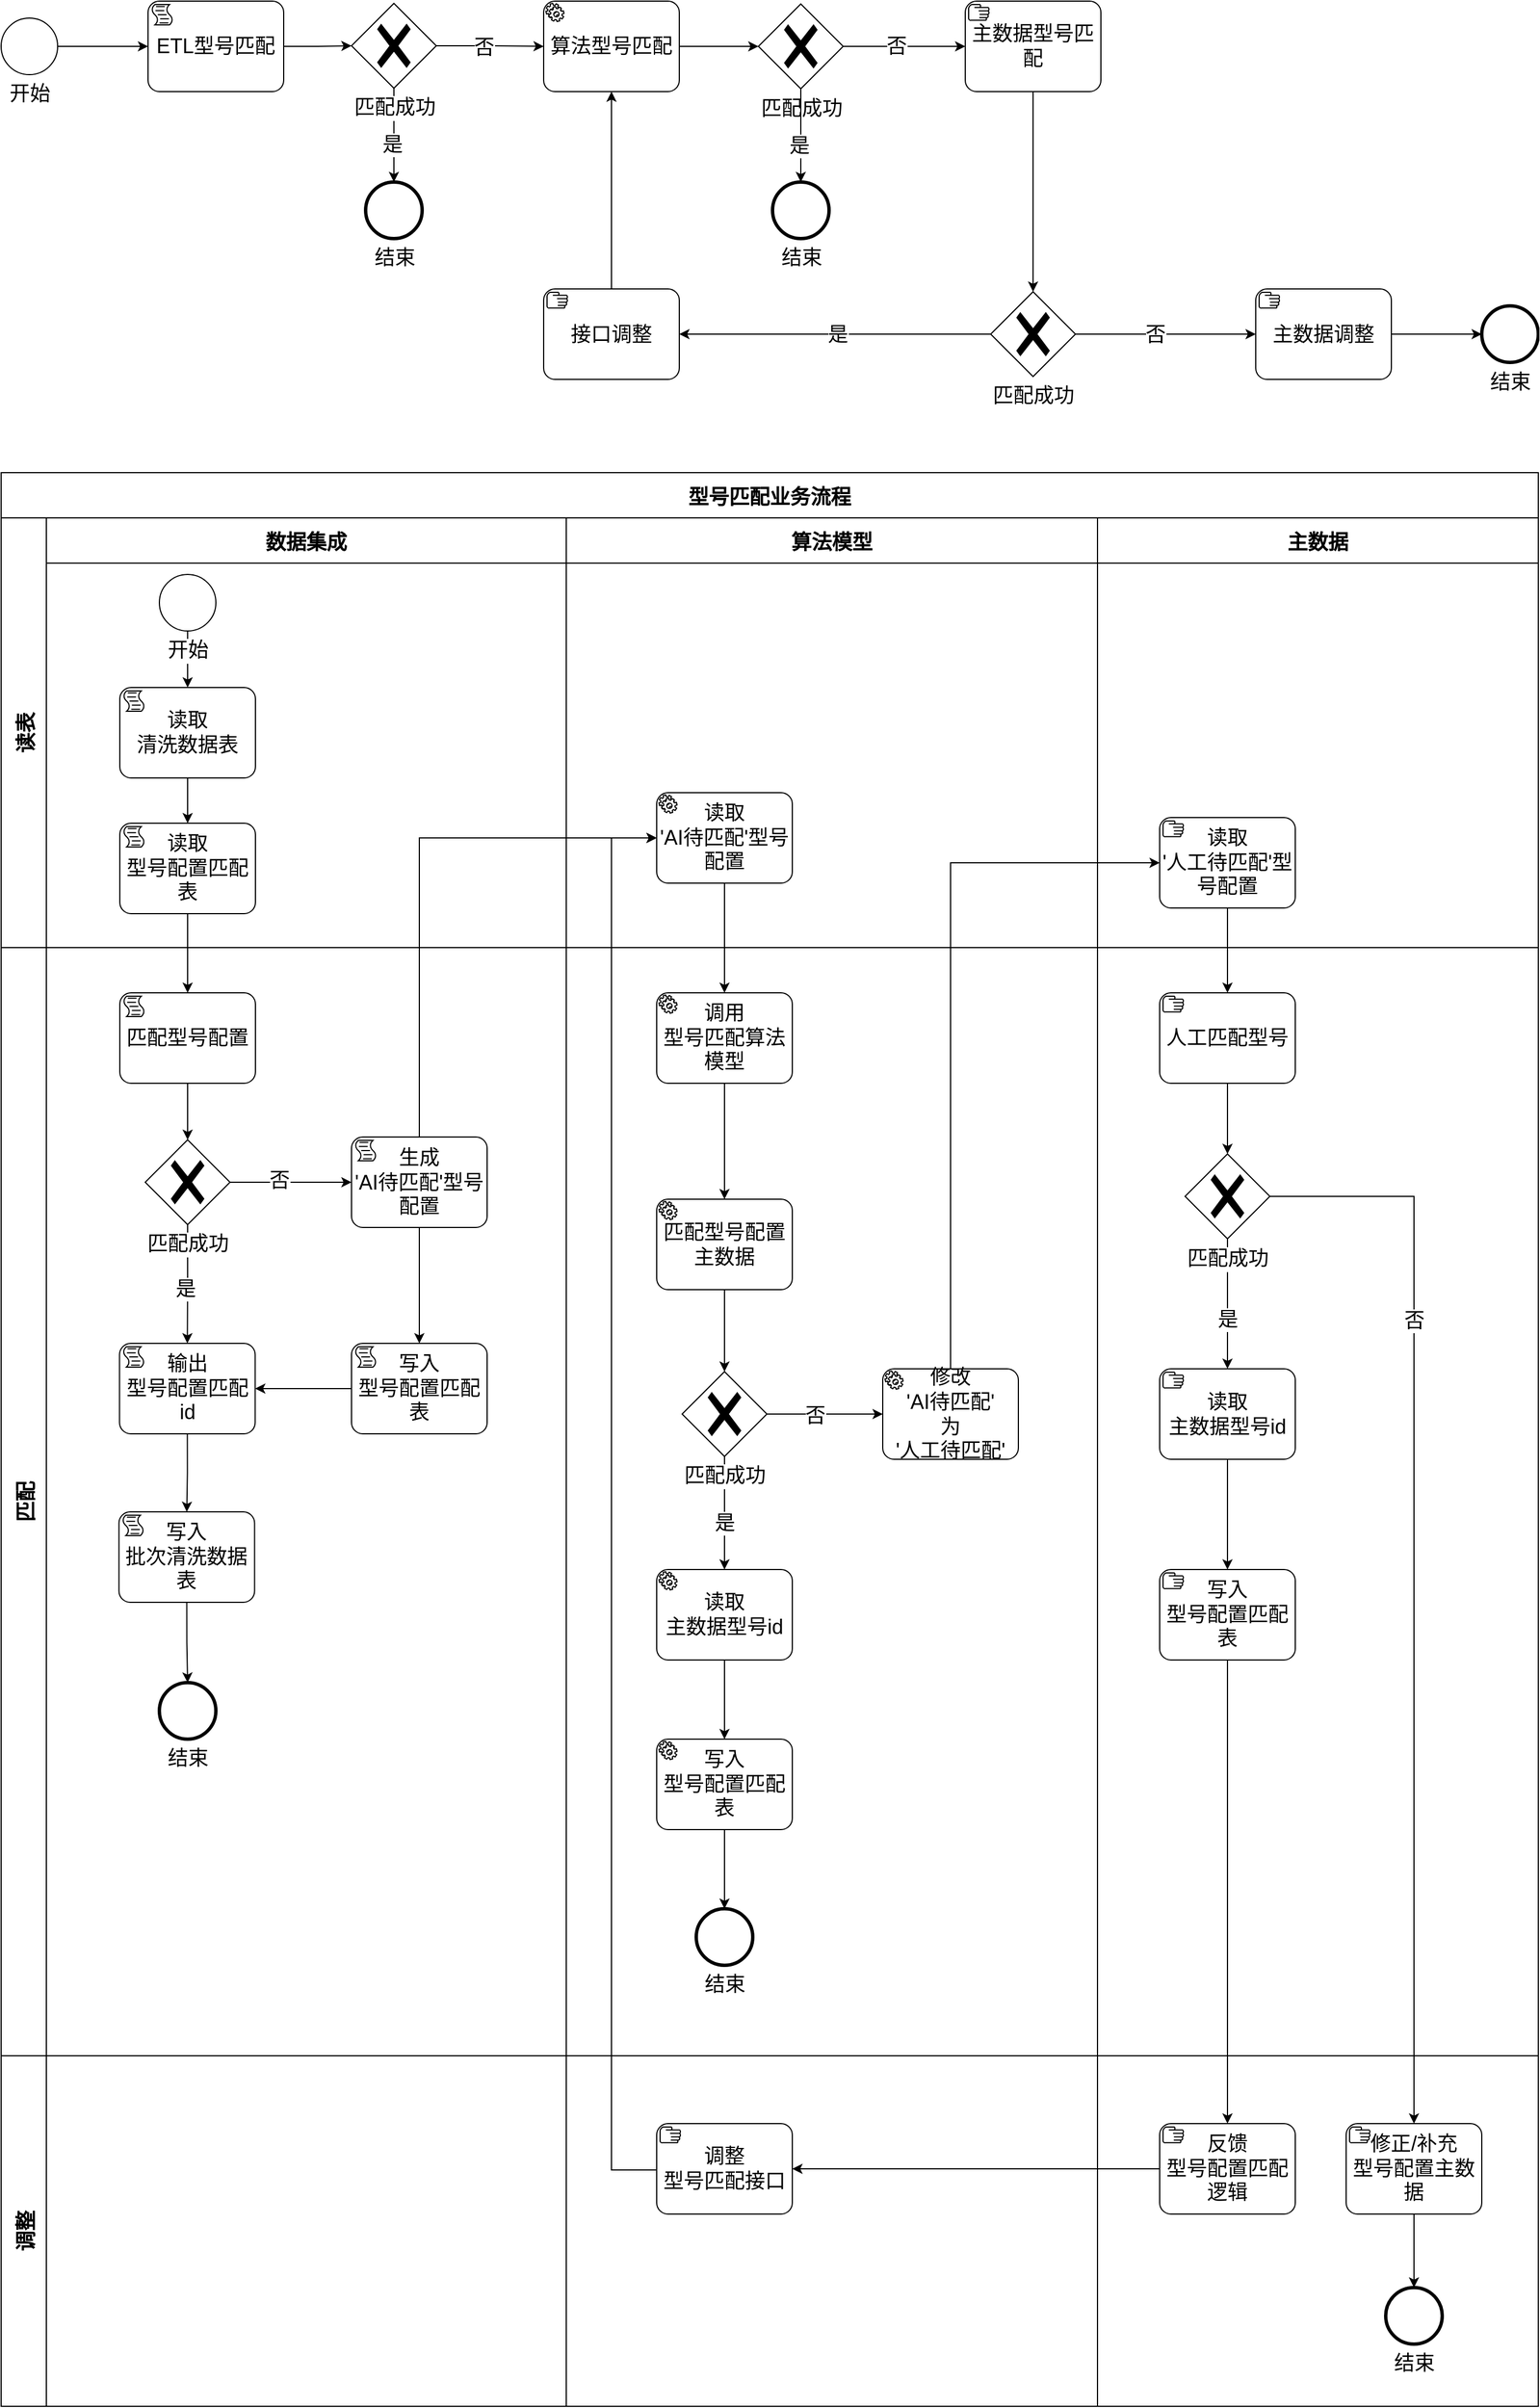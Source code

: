 <mxfile version="21.6.5" type="github" pages="2">
  <diagram name="流程" id="gQLQlzKJruBYyOuigyDQ">
    <mxGraphModel dx="1938" dy="1053" grid="1" gridSize="10" guides="1" tooltips="1" connect="1" arrows="1" fold="1" page="1" pageScale="1" pageWidth="827" pageHeight="1169" math="0" shadow="0">
      <root>
        <mxCell id="0" />
        <mxCell id="1" parent="0" />
        <mxCell id="YfzIJgHC9oAppfAZYH6L-1" value="型号匹配业务流程" style="shape=table;childLayout=tableLayout;startSize=40;collapsible=0;recursiveResize=0;expand=0;fontSize=18;fontStyle=1" parent="1" vertex="1">
          <mxGeometry x="80" y="457" width="1360" height="1710" as="geometry" />
        </mxCell>
        <mxCell id="YfzIJgHC9oAppfAZYH6L-2" value="读表" style="shape=tableRow;horizontal=0;swimlaneHead=0;swimlaneBody=0;top=0;left=0;strokeColor=inherit;bottom=0;right=0;dropTarget=0;fontStyle=1;fillColor=none;points=[[0,0.5],[1,0.5]];portConstraint=eastwest;startSize=40;collapsible=0;recursiveResize=0;expand=0;fontSize=18;" parent="YfzIJgHC9oAppfAZYH6L-1" vertex="1">
          <mxGeometry y="40" width="1360" height="380" as="geometry" />
        </mxCell>
        <mxCell id="YfzIJgHC9oAppfAZYH6L-3" value="数据集成" style="swimlane;swimlaneHead=0;swimlaneBody=0;fontStyle=1;strokeColor=inherit;connectable=0;fillColor=none;startSize=40;collapsible=0;recursiveResize=0;expand=0;fontSize=18;" parent="YfzIJgHC9oAppfAZYH6L-2" vertex="1">
          <mxGeometry x="40" width="460" height="380" as="geometry">
            <mxRectangle width="460" height="380" as="alternateBounds" />
          </mxGeometry>
        </mxCell>
        <mxCell id="YfzIJgHC9oAppfAZYH6L-40" style="edgeStyle=orthogonalEdgeStyle;rounded=0;orthogonalLoop=1;jettySize=auto;html=1;exitX=0.5;exitY=1;exitDx=0;exitDy=0;exitPerimeter=0;entryX=0.5;entryY=0;entryDx=0;entryDy=0;entryPerimeter=0;fontSize=18;" parent="YfzIJgHC9oAppfAZYH6L-3" source="YfzIJgHC9oAppfAZYH6L-38" target="YfzIJgHC9oAppfAZYH6L-39" edge="1">
          <mxGeometry relative="1" as="geometry" />
        </mxCell>
        <mxCell id="YfzIJgHC9oAppfAZYH6L-38" value="开始" style="points=[[0.145,0.145,0],[0.5,0,0],[0.855,0.145,0],[1,0.5,0],[0.855,0.855,0],[0.5,1,0],[0.145,0.855,0],[0,0.5,0]];shape=mxgraph.bpmn.event;html=1;verticalLabelPosition=bottom;labelBackgroundColor=#ffffff;verticalAlign=top;align=center;perimeter=ellipsePerimeter;outlineConnect=0;aspect=fixed;outline=standard;symbol=general;fontSize=18;" parent="YfzIJgHC9oAppfAZYH6L-3" vertex="1">
          <mxGeometry x="100" y="50" width="50" height="50" as="geometry" />
        </mxCell>
        <mxCell id="YfzIJgHC9oAppfAZYH6L-43" style="edgeStyle=orthogonalEdgeStyle;rounded=0;orthogonalLoop=1;jettySize=auto;html=1;exitX=0.5;exitY=1;exitDx=0;exitDy=0;exitPerimeter=0;entryX=0.5;entryY=0;entryDx=0;entryDy=0;entryPerimeter=0;fontSize=18;" parent="YfzIJgHC9oAppfAZYH6L-3" source="YfzIJgHC9oAppfAZYH6L-39" target="YfzIJgHC9oAppfAZYH6L-42" edge="1">
          <mxGeometry relative="1" as="geometry" />
        </mxCell>
        <mxCell id="YfzIJgHC9oAppfAZYH6L-39" value="读取&lt;br style=&quot;font-size: 18px;&quot;&gt;清洗数据表" style="points=[[0.25,0,0],[0.5,0,0],[0.75,0,0],[1,0.25,0],[1,0.5,0],[1,0.75,0],[0.75,1,0],[0.5,1,0],[0.25,1,0],[0,0.75,0],[0,0.5,0],[0,0.25,0]];shape=mxgraph.bpmn.task;whiteSpace=wrap;rectStyle=rounded;size=10;html=1;container=1;expand=0;collapsible=0;taskMarker=script;fontSize=18;" parent="YfzIJgHC9oAppfAZYH6L-3" vertex="1">
          <mxGeometry x="65" y="150" width="120" height="80" as="geometry" />
        </mxCell>
        <mxCell id="YfzIJgHC9oAppfAZYH6L-42" value="读取&lt;br style=&quot;font-size: 18px;&quot;&gt;型号配置匹配表" style="points=[[0.25,0,0],[0.5,0,0],[0.75,0,0],[1,0.25,0],[1,0.5,0],[1,0.75,0],[0.75,1,0],[0.5,1,0],[0.25,1,0],[0,0.75,0],[0,0.5,0],[0,0.25,0]];shape=mxgraph.bpmn.task;whiteSpace=wrap;rectStyle=rounded;size=10;html=1;container=1;expand=0;collapsible=0;taskMarker=script;fontSize=18;" parent="YfzIJgHC9oAppfAZYH6L-3" vertex="1">
          <mxGeometry x="65" y="270" width="120" height="80" as="geometry" />
        </mxCell>
        <mxCell id="YfzIJgHC9oAppfAZYH6L-4" value="算法模型" style="swimlane;swimlaneHead=0;swimlaneBody=0;fontStyle=1;strokeColor=inherit;connectable=0;fillColor=none;startSize=40;collapsible=0;recursiveResize=0;expand=0;fontSize=18;" parent="YfzIJgHC9oAppfAZYH6L-2" vertex="1">
          <mxGeometry x="500" width="470" height="380" as="geometry">
            <mxRectangle width="470" height="380" as="alternateBounds" />
          </mxGeometry>
        </mxCell>
        <mxCell id="Vhz_1icTffR5wouU7Gnz-1" value="读取&lt;br style=&quot;border-color: var(--border-color);&quot;&gt;&#39;AI待匹配&#39;型号配置" style="points=[[0.25,0,0],[0.5,0,0],[0.75,0,0],[1,0.25,0],[1,0.5,0],[1,0.75,0],[0.75,1,0],[0.5,1,0],[0.25,1,0],[0,0.75,0],[0,0.5,0],[0,0.25,0]];shape=mxgraph.bpmn.task;whiteSpace=wrap;rectStyle=rounded;size=10;html=1;container=1;expand=0;collapsible=0;taskMarker=service;fontSize=18;" parent="YfzIJgHC9oAppfAZYH6L-4" vertex="1">
          <mxGeometry x="80" y="243" width="120" height="80" as="geometry" />
        </mxCell>
        <mxCell id="YfzIJgHC9oAppfAZYH6L-5" value="主数据" style="swimlane;swimlaneHead=0;swimlaneBody=0;fontStyle=1;strokeColor=inherit;connectable=0;fillColor=none;startSize=40;collapsible=0;recursiveResize=0;expand=0;fontSize=18;" parent="YfzIJgHC9oAppfAZYH6L-2" vertex="1">
          <mxGeometry x="970" width="390" height="380" as="geometry">
            <mxRectangle width="390" height="380" as="alternateBounds" />
          </mxGeometry>
        </mxCell>
        <mxCell id="8Yvj-7YeM4l-WtYFCeeh-51" value="读取&lt;br style=&quot;border-color: var(--border-color);&quot;&gt;&#39;人工待匹配&#39;型号配置" style="points=[[0.25,0,0],[0.5,0,0],[0.75,0,0],[1,0.25,0],[1,0.5,0],[1,0.75,0],[0.75,1,0],[0.5,1,0],[0.25,1,0],[0,0.75,0],[0,0.5,0],[0,0.25,0]];shape=mxgraph.bpmn.task;whiteSpace=wrap;rectStyle=rounded;size=10;html=1;container=1;expand=0;collapsible=0;taskMarker=manual;fontSize=18;" parent="YfzIJgHC9oAppfAZYH6L-5" vertex="1">
          <mxGeometry x="55" y="265" width="120" height="80" as="geometry" />
        </mxCell>
        <mxCell id="YfzIJgHC9oAppfAZYH6L-6" value="匹配" style="shape=tableRow;horizontal=0;swimlaneHead=0;swimlaneBody=0;top=0;left=0;strokeColor=inherit;bottom=0;right=0;dropTarget=0;fontStyle=1;fillColor=none;points=[[0,0.5],[1,0.5]];portConstraint=eastwest;startSize=40;collapsible=0;recursiveResize=0;expand=0;fontSize=18;" parent="YfzIJgHC9oAppfAZYH6L-1" vertex="1">
          <mxGeometry y="420" width="1360" height="980" as="geometry" />
        </mxCell>
        <mxCell id="YfzIJgHC9oAppfAZYH6L-7" value="" style="swimlane;swimlaneHead=0;swimlaneBody=0;fontStyle=1;connectable=0;strokeColor=inherit;fillColor=none;startSize=0;collapsible=0;recursiveResize=0;expand=0;fontSize=18;" parent="YfzIJgHC9oAppfAZYH6L-6" vertex="1">
          <mxGeometry x="40" width="460" height="980" as="geometry">
            <mxRectangle width="460" height="980" as="alternateBounds" />
          </mxGeometry>
        </mxCell>
        <mxCell id="YfzIJgHC9oAppfAZYH6L-89" style="edgeStyle=orthogonalEdgeStyle;rounded=0;orthogonalLoop=1;jettySize=auto;html=1;exitX=0.5;exitY=1;exitDx=0;exitDy=0;exitPerimeter=0;fontSize=18;" parent="YfzIJgHC9oAppfAZYH6L-7" source="YfzIJgHC9oAppfAZYH6L-44" target="YfzIJgHC9oAppfAZYH6L-88" edge="1">
          <mxGeometry relative="1" as="geometry" />
        </mxCell>
        <mxCell id="YfzIJgHC9oAppfAZYH6L-44" value="匹配型号配置" style="points=[[0.25,0,0],[0.5,0,0],[0.75,0,0],[1,0.25,0],[1,0.5,0],[1,0.75,0],[0.75,1,0],[0.5,1,0],[0.25,1,0],[0,0.75,0],[0,0.5,0],[0,0.25,0]];shape=mxgraph.bpmn.task;whiteSpace=wrap;rectStyle=rounded;size=10;html=1;container=1;expand=0;collapsible=0;taskMarker=script;fontSize=18;" parent="YfzIJgHC9oAppfAZYH6L-7" vertex="1">
          <mxGeometry x="65" y="40" width="120" height="80" as="geometry" />
        </mxCell>
        <mxCell id="YfzIJgHC9oAppfAZYH6L-78" style="edgeStyle=orthogonalEdgeStyle;rounded=0;orthogonalLoop=1;jettySize=auto;html=1;exitX=1;exitY=0.5;exitDx=0;exitDy=0;exitPerimeter=0;entryX=0;entryY=0.5;entryDx=0;entryDy=0;entryPerimeter=0;" parent="YfzIJgHC9oAppfAZYH6L-7" edge="1">
          <mxGeometry relative="1" as="geometry">
            <mxPoint x="162.5" y="197.5" as="sourcePoint" />
          </mxGeometry>
        </mxCell>
        <mxCell id="YfzIJgHC9oAppfAZYH6L-79" value="是" style="edgeLabel;html=1;align=center;verticalAlign=middle;resizable=0;points=[];fontSize=20;" parent="YfzIJgHC9oAppfAZYH6L-78" vertex="1" connectable="0">
          <mxGeometry x="-0.305" y="-1" relative="1" as="geometry">
            <mxPoint x="7" y="-1" as="offset" />
          </mxGeometry>
        </mxCell>
        <mxCell id="YfzIJgHC9oAppfAZYH6L-81" style="edgeStyle=orthogonalEdgeStyle;rounded=0;orthogonalLoop=1;jettySize=auto;html=1;exitX=0.5;exitY=1;exitDx=0;exitDy=0;exitPerimeter=0;entryX=0.5;entryY=0;entryDx=0;entryDy=0;entryPerimeter=0;" parent="YfzIJgHC9oAppfAZYH6L-7" edge="1">
          <mxGeometry relative="1" as="geometry">
            <mxPoint x="339" y="237.5" as="sourcePoint" />
          </mxGeometry>
        </mxCell>
        <mxCell id="YfzIJgHC9oAppfAZYH6L-90" style="edgeStyle=orthogonalEdgeStyle;rounded=0;orthogonalLoop=1;jettySize=auto;html=1;exitX=0.5;exitY=1;exitDx=0;exitDy=0;exitPerimeter=0;entryX=0.5;entryY=0;entryDx=0;entryDy=0;entryPerimeter=0;fontSize=18;" parent="YfzIJgHC9oAppfAZYH6L-7" source="YfzIJgHC9oAppfAZYH6L-88" target="YfzIJgHC9oAppfAZYH6L-83" edge="1">
          <mxGeometry relative="1" as="geometry" />
        </mxCell>
        <mxCell id="YfzIJgHC9oAppfAZYH6L-92" value="是" style="edgeLabel;html=1;align=center;verticalAlign=middle;resizable=0;points=[];fontSize=18;" parent="YfzIJgHC9oAppfAZYH6L-90" vertex="1" connectable="0">
          <mxGeometry x="0.077" y="-2" relative="1" as="geometry">
            <mxPoint as="offset" />
          </mxGeometry>
        </mxCell>
        <mxCell id="YfzIJgHC9oAppfAZYH6L-88" value="匹配成功" style="points=[[0.25,0.25,0],[0.5,0,0],[0.75,0.25,0],[1,0.5,0],[0.75,0.75,0],[0.5,1,0],[0.25,0.75,0],[0,0.5,0]];shape=mxgraph.bpmn.gateway2;html=1;verticalLabelPosition=bottom;labelBackgroundColor=#ffffff;verticalAlign=top;align=center;perimeter=rhombusPerimeter;outlineConnect=0;outline=none;symbol=none;gwType=exclusive;fontSize=18;" parent="YfzIJgHC9oAppfAZYH6L-7" vertex="1">
          <mxGeometry x="87.5" y="170" width="75" height="75" as="geometry" />
        </mxCell>
        <mxCell id="YfzIJgHC9oAppfAZYH6L-91" style="edgeStyle=orthogonalEdgeStyle;rounded=0;orthogonalLoop=1;jettySize=auto;html=1;exitX=0.5;exitY=1;exitDx=0;exitDy=0;exitPerimeter=0;entryX=0.5;entryY=0;entryDx=0;entryDy=0;entryPerimeter=0;fontSize=18;" parent="YfzIJgHC9oAppfAZYH6L-7" source="YfzIJgHC9oAppfAZYH6L-83" target="YfzIJgHC9oAppfAZYH6L-84" edge="1">
          <mxGeometry relative="1" as="geometry" />
        </mxCell>
        <mxCell id="YfzIJgHC9oAppfAZYH6L-83" value="输出&lt;br style=&quot;font-size: 18px;&quot;&gt;型号配置匹配id" style="points=[[0.25,0,0],[0.5,0,0],[0.75,0,0],[1,0.25,0],[1,0.5,0],[1,0.75,0],[0.75,1,0],[0.5,1,0],[0.25,1,0],[0,0.75,0],[0,0.5,0],[0,0.25,0]];shape=mxgraph.bpmn.task;whiteSpace=wrap;rectStyle=rounded;size=10;html=1;container=1;expand=0;collapsible=0;taskMarker=script;fontSize=18;" parent="YfzIJgHC9oAppfAZYH6L-7" vertex="1">
          <mxGeometry x="64.75" y="350" width="120" height="80" as="geometry" />
        </mxCell>
        <mxCell id="8Yvj-7YeM4l-WtYFCeeh-2" style="edgeStyle=orthogonalEdgeStyle;rounded=0;orthogonalLoop=1;jettySize=auto;html=1;exitX=0.5;exitY=1;exitDx=0;exitDy=0;exitPerimeter=0;fontSize=18;" parent="YfzIJgHC9oAppfAZYH6L-7" source="YfzIJgHC9oAppfAZYH6L-84" target="8Yvj-7YeM4l-WtYFCeeh-1" edge="1">
          <mxGeometry relative="1" as="geometry" />
        </mxCell>
        <mxCell id="YfzIJgHC9oAppfAZYH6L-84" value="写入&lt;br style=&quot;font-size: 18px;&quot;&gt;批次清洗数据表" style="points=[[0.25,0,0],[0.5,0,0],[0.75,0,0],[1,0.25,0],[1,0.5,0],[1,0.75,0],[0.75,1,0],[0.5,1,0],[0.25,1,0],[0,0.75,0],[0,0.5,0],[0,0.25,0]];shape=mxgraph.bpmn.task;whiteSpace=wrap;rectStyle=rounded;size=10;html=1;container=1;expand=0;collapsible=0;taskMarker=script;fontSize=18;" parent="YfzIJgHC9oAppfAZYH6L-7" vertex="1">
          <mxGeometry x="64.25" y="499" width="120" height="80" as="geometry" />
        </mxCell>
        <mxCell id="8Yvj-7YeM4l-WtYFCeeh-1" value="结束" style="points=[[0.145,0.145,0],[0.5,0,0],[0.855,0.145,0],[1,0.5,0],[0.855,0.855,0],[0.5,1,0],[0.145,0.855,0],[0,0.5,0]];shape=mxgraph.bpmn.event;html=1;verticalLabelPosition=bottom;labelBackgroundColor=#ffffff;verticalAlign=top;align=center;perimeter=ellipsePerimeter;outlineConnect=0;aspect=fixed;outline=end;symbol=terminate2;fontSize=18;" parent="YfzIJgHC9oAppfAZYH6L-7" vertex="1">
          <mxGeometry x="100" y="650" width="50" height="50" as="geometry" />
        </mxCell>
        <mxCell id="8Yvj-7YeM4l-WtYFCeeh-9" style="edgeStyle=orthogonalEdgeStyle;rounded=0;orthogonalLoop=1;jettySize=auto;html=1;exitX=0.5;exitY=1;exitDx=0;exitDy=0;exitPerimeter=0;fontSize=18;" parent="YfzIJgHC9oAppfAZYH6L-7" source="8Yvj-7YeM4l-WtYFCeeh-3" target="8Yvj-7YeM4l-WtYFCeeh-8" edge="1">
          <mxGeometry relative="1" as="geometry" />
        </mxCell>
        <mxCell id="8Yvj-7YeM4l-WtYFCeeh-3" value="生成&lt;br style=&quot;font-size: 18px;&quot;&gt;&#39;AI待匹配&#39;型号配置" style="points=[[0.25,0,0],[0.5,0,0],[0.75,0,0],[1,0.25,0],[1,0.5,0],[1,0.75,0],[0.75,1,0],[0.5,1,0],[0.25,1,0],[0,0.75,0],[0,0.5,0],[0,0.25,0]];shape=mxgraph.bpmn.task;whiteSpace=wrap;rectStyle=rounded;size=10;html=1;container=1;expand=0;collapsible=0;taskMarker=script;fontSize=18;" parent="YfzIJgHC9oAppfAZYH6L-7" vertex="1">
          <mxGeometry x="270" y="167.5" width="120" height="80" as="geometry" />
        </mxCell>
        <mxCell id="8Yvj-7YeM4l-WtYFCeeh-4" style="edgeStyle=orthogonalEdgeStyle;rounded=0;orthogonalLoop=1;jettySize=auto;html=1;exitX=1;exitY=0.5;exitDx=0;exitDy=0;exitPerimeter=0;entryX=0;entryY=0.5;entryDx=0;entryDy=0;entryPerimeter=0;fontSize=18;" parent="YfzIJgHC9oAppfAZYH6L-7" source="YfzIJgHC9oAppfAZYH6L-88" target="8Yvj-7YeM4l-WtYFCeeh-3" edge="1">
          <mxGeometry relative="1" as="geometry" />
        </mxCell>
        <mxCell id="8Yvj-7YeM4l-WtYFCeeh-5" value="否" style="edgeLabel;html=1;align=center;verticalAlign=middle;resizable=0;points=[];fontSize=18;" parent="8Yvj-7YeM4l-WtYFCeeh-4" vertex="1" connectable="0">
          <mxGeometry x="-0.19" y="2" relative="1" as="geometry">
            <mxPoint as="offset" />
          </mxGeometry>
        </mxCell>
        <mxCell id="8Yvj-7YeM4l-WtYFCeeh-10" style="edgeStyle=orthogonalEdgeStyle;rounded=0;orthogonalLoop=1;jettySize=auto;html=1;exitX=0;exitY=0.5;exitDx=0;exitDy=0;exitPerimeter=0;fontSize=18;" parent="YfzIJgHC9oAppfAZYH6L-7" source="8Yvj-7YeM4l-WtYFCeeh-8" target="YfzIJgHC9oAppfAZYH6L-83" edge="1">
          <mxGeometry relative="1" as="geometry" />
        </mxCell>
        <mxCell id="8Yvj-7YeM4l-WtYFCeeh-8" value="写入&lt;br style=&quot;font-size: 18px;&quot;&gt;型号配置匹配表" style="points=[[0.25,0,0],[0.5,0,0],[0.75,0,0],[1,0.25,0],[1,0.5,0],[1,0.75,0],[0.75,1,0],[0.5,1,0],[0.25,1,0],[0,0.75,0],[0,0.5,0],[0,0.25,0]];shape=mxgraph.bpmn.task;whiteSpace=wrap;rectStyle=rounded;size=10;html=1;container=1;expand=0;collapsible=0;taskMarker=script;fontSize=18;" parent="YfzIJgHC9oAppfAZYH6L-7" vertex="1">
          <mxGeometry x="270" y="350" width="120" height="80" as="geometry" />
        </mxCell>
        <mxCell id="YfzIJgHC9oAppfAZYH6L-8" value="" style="swimlane;swimlaneHead=0;swimlaneBody=0;fontStyle=1;connectable=0;strokeColor=inherit;fillColor=none;startSize=0;collapsible=0;recursiveResize=0;expand=0;fontSize=18;" parent="YfzIJgHC9oAppfAZYH6L-6" vertex="1">
          <mxGeometry x="500" width="470" height="980" as="geometry">
            <mxRectangle width="470" height="980" as="alternateBounds" />
          </mxGeometry>
        </mxCell>
        <mxCell id="8Yvj-7YeM4l-WtYFCeeh-27" style="edgeStyle=orthogonalEdgeStyle;rounded=0;orthogonalLoop=1;jettySize=auto;html=1;exitX=0.5;exitY=1;exitDx=0;exitDy=0;exitPerimeter=0;entryX=0.5;entryY=0;entryDx=0;entryDy=0;entryPerimeter=0;fontSize=18;" parent="YfzIJgHC9oAppfAZYH6L-8" source="8Yvj-7YeM4l-WtYFCeeh-25" target="8Yvj-7YeM4l-WtYFCeeh-26" edge="1">
          <mxGeometry relative="1" as="geometry" />
        </mxCell>
        <mxCell id="8Yvj-7YeM4l-WtYFCeeh-25" value="调用&lt;br style=&quot;border-color: var(--border-color); font-size: 18px;&quot;&gt;型号匹配算法模型" style="points=[[0.25,0,0],[0.5,0,0],[0.75,0,0],[1,0.25,0],[1,0.5,0],[1,0.75,0],[0.75,1,0],[0.5,1,0],[0.25,1,0],[0,0.75,0],[0,0.5,0],[0,0.25,0]];shape=mxgraph.bpmn.task;whiteSpace=wrap;rectStyle=rounded;size=10;html=1;container=1;expand=0;collapsible=0;taskMarker=service;fontSize=18;" parent="YfzIJgHC9oAppfAZYH6L-8" vertex="1">
          <mxGeometry x="80" y="40" width="120" height="80" as="geometry" />
        </mxCell>
        <mxCell id="8Yvj-7YeM4l-WtYFCeeh-29" style="edgeStyle=orthogonalEdgeStyle;rounded=0;orthogonalLoop=1;jettySize=auto;html=1;exitX=0.5;exitY=1;exitDx=0;exitDy=0;exitPerimeter=0;entryX=0.5;entryY=0;entryDx=0;entryDy=0;entryPerimeter=0;fontSize=18;" parent="YfzIJgHC9oAppfAZYH6L-8" source="8Yvj-7YeM4l-WtYFCeeh-26" target="8Yvj-7YeM4l-WtYFCeeh-28" edge="1">
          <mxGeometry relative="1" as="geometry" />
        </mxCell>
        <mxCell id="8Yvj-7YeM4l-WtYFCeeh-26" value="匹配型号配置&lt;br style=&quot;font-size: 18px;&quot;&gt;主数据" style="points=[[0.25,0,0],[0.5,0,0],[0.75,0,0],[1,0.25,0],[1,0.5,0],[1,0.75,0],[0.75,1,0],[0.5,1,0],[0.25,1,0],[0,0.75,0],[0,0.5,0],[0,0.25,0]];shape=mxgraph.bpmn.task;whiteSpace=wrap;rectStyle=rounded;size=10;html=1;container=1;expand=0;collapsible=0;taskMarker=service;fontSize=18;" parent="YfzIJgHC9oAppfAZYH6L-8" vertex="1">
          <mxGeometry x="80" y="222.5" width="120" height="80" as="geometry" />
        </mxCell>
        <mxCell id="8Yvj-7YeM4l-WtYFCeeh-34" style="edgeStyle=orthogonalEdgeStyle;rounded=0;orthogonalLoop=1;jettySize=auto;html=1;exitX=0.5;exitY=1;exitDx=0;exitDy=0;exitPerimeter=0;entryX=0.5;entryY=0;entryDx=0;entryDy=0;entryPerimeter=0;fontSize=18;" parent="YfzIJgHC9oAppfAZYH6L-8" source="8Yvj-7YeM4l-WtYFCeeh-28" target="8Yvj-7YeM4l-WtYFCeeh-33" edge="1">
          <mxGeometry relative="1" as="geometry" />
        </mxCell>
        <mxCell id="8Yvj-7YeM4l-WtYFCeeh-35" value="是" style="edgeLabel;html=1;align=center;verticalAlign=middle;resizable=0;points=[];fontSize=18;" parent="8Yvj-7YeM4l-WtYFCeeh-34" vertex="1" connectable="0">
          <mxGeometry x="0.204" y="1" relative="1" as="geometry">
            <mxPoint x="-1" y="-1" as="offset" />
          </mxGeometry>
        </mxCell>
        <mxCell id="8Yvj-7YeM4l-WtYFCeeh-43" style="edgeStyle=orthogonalEdgeStyle;rounded=0;orthogonalLoop=1;jettySize=auto;html=1;exitX=1;exitY=0.5;exitDx=0;exitDy=0;exitPerimeter=0;entryX=0;entryY=0.5;entryDx=0;entryDy=0;entryPerimeter=0;fontSize=18;" parent="YfzIJgHC9oAppfAZYH6L-8" source="8Yvj-7YeM4l-WtYFCeeh-28" target="8Yvj-7YeM4l-WtYFCeeh-42" edge="1">
          <mxGeometry relative="1" as="geometry" />
        </mxCell>
        <mxCell id="8Yvj-7YeM4l-WtYFCeeh-44" value="否" style="edgeLabel;html=1;align=center;verticalAlign=middle;resizable=0;points=[];fontSize=18;" parent="8Yvj-7YeM4l-WtYFCeeh-43" vertex="1" connectable="0">
          <mxGeometry x="-0.18" y="-1" relative="1" as="geometry">
            <mxPoint as="offset" />
          </mxGeometry>
        </mxCell>
        <mxCell id="8Yvj-7YeM4l-WtYFCeeh-28" value="匹配成功" style="points=[[0.25,0.25,0],[0.5,0,0],[0.75,0.25,0],[1,0.5,0],[0.75,0.75,0],[0.5,1,0],[0.25,0.75,0],[0,0.5,0]];shape=mxgraph.bpmn.gateway2;html=1;verticalLabelPosition=bottom;labelBackgroundColor=#ffffff;verticalAlign=top;align=center;perimeter=rhombusPerimeter;outlineConnect=0;outline=none;symbol=none;gwType=exclusive;fontSize=18;" parent="YfzIJgHC9oAppfAZYH6L-8" vertex="1">
          <mxGeometry x="102.5" y="375" width="75" height="75" as="geometry" />
        </mxCell>
        <mxCell id="8Yvj-7YeM4l-WtYFCeeh-37" style="edgeStyle=orthogonalEdgeStyle;rounded=0;orthogonalLoop=1;jettySize=auto;html=1;exitX=0.5;exitY=1;exitDx=0;exitDy=0;exitPerimeter=0;entryX=0.5;entryY=0;entryDx=0;entryDy=0;entryPerimeter=0;fontSize=18;" parent="YfzIJgHC9oAppfAZYH6L-8" source="8Yvj-7YeM4l-WtYFCeeh-33" target="8Yvj-7YeM4l-WtYFCeeh-36" edge="1">
          <mxGeometry relative="1" as="geometry" />
        </mxCell>
        <mxCell id="8Yvj-7YeM4l-WtYFCeeh-33" value="读取&lt;br style=&quot;font-size: 18px;&quot;&gt;主数据型号id" style="points=[[0.25,0,0],[0.5,0,0],[0.75,0,0],[1,0.25,0],[1,0.5,0],[1,0.75,0],[0.75,1,0],[0.5,1,0],[0.25,1,0],[0,0.75,0],[0,0.5,0],[0,0.25,0]];shape=mxgraph.bpmn.task;whiteSpace=wrap;rectStyle=rounded;size=10;html=1;container=1;expand=0;collapsible=0;taskMarker=service;fontSize=18;" parent="YfzIJgHC9oAppfAZYH6L-8" vertex="1">
          <mxGeometry x="80" y="550" width="120" height="80" as="geometry" />
        </mxCell>
        <mxCell id="8Yvj-7YeM4l-WtYFCeeh-40" style="edgeStyle=orthogonalEdgeStyle;rounded=0;orthogonalLoop=1;jettySize=auto;html=1;exitX=0.5;exitY=1;exitDx=0;exitDy=0;exitPerimeter=0;entryX=0.5;entryY=0;entryDx=0;entryDy=0;entryPerimeter=0;fontSize=18;" parent="YfzIJgHC9oAppfAZYH6L-8" source="8Yvj-7YeM4l-WtYFCeeh-36" target="8Yvj-7YeM4l-WtYFCeeh-39" edge="1">
          <mxGeometry relative="1" as="geometry" />
        </mxCell>
        <mxCell id="8Yvj-7YeM4l-WtYFCeeh-36" value="写入&lt;br style=&quot;border-color: var(--border-color); font-size: 18px;&quot;&gt;型号配置匹配表" style="points=[[0.25,0,0],[0.5,0,0],[0.75,0,0],[1,0.25,0],[1,0.5,0],[1,0.75,0],[0.75,1,0],[0.5,1,0],[0.25,1,0],[0,0.75,0],[0,0.5,0],[0,0.25,0]];shape=mxgraph.bpmn.task;whiteSpace=wrap;rectStyle=rounded;size=10;html=1;container=1;expand=0;collapsible=0;taskMarker=service;fontSize=18;" parent="YfzIJgHC9oAppfAZYH6L-8" vertex="1">
          <mxGeometry x="80" y="700" width="120" height="80" as="geometry" />
        </mxCell>
        <mxCell id="8Yvj-7YeM4l-WtYFCeeh-39" value="结束" style="points=[[0.145,0.145,0],[0.5,0,0],[0.855,0.145,0],[1,0.5,0],[0.855,0.855,0],[0.5,1,0],[0.145,0.855,0],[0,0.5,0]];shape=mxgraph.bpmn.event;html=1;verticalLabelPosition=bottom;labelBackgroundColor=#ffffff;verticalAlign=top;align=center;perimeter=ellipsePerimeter;outlineConnect=0;aspect=fixed;outline=end;symbol=terminate2;fontSize=18;" parent="YfzIJgHC9oAppfAZYH6L-8" vertex="1">
          <mxGeometry x="115" y="850" width="50" height="50" as="geometry" />
        </mxCell>
        <mxCell id="8Yvj-7YeM4l-WtYFCeeh-42" value="修改&lt;br style=&quot;border-color: var(--border-color); font-size: 18px;&quot;&gt;&#39;AI待匹配&#39;&lt;br style=&quot;font-size: 18px;&quot;&gt;为&lt;br style=&quot;font-size: 18px;&quot;&gt;&#39;人工待匹配&#39;" style="points=[[0.25,0,0],[0.5,0,0],[0.75,0,0],[1,0.25,0],[1,0.5,0],[1,0.75,0],[0.75,1,0],[0.5,1,0],[0.25,1,0],[0,0.75,0],[0,0.5,0],[0,0.25,0]];shape=mxgraph.bpmn.task;whiteSpace=wrap;rectStyle=rounded;size=10;html=1;container=1;expand=0;collapsible=0;taskMarker=service;fontSize=18;" parent="YfzIJgHC9oAppfAZYH6L-8" vertex="1">
          <mxGeometry x="280" y="372.5" width="120" height="80" as="geometry" />
        </mxCell>
        <mxCell id="YfzIJgHC9oAppfAZYH6L-9" value="" style="swimlane;swimlaneHead=0;swimlaneBody=0;fontStyle=1;connectable=0;strokeColor=inherit;fillColor=none;startSize=0;collapsible=0;recursiveResize=0;expand=0;fontSize=18;" parent="YfzIJgHC9oAppfAZYH6L-6" vertex="1">
          <mxGeometry x="970" width="390" height="980" as="geometry">
            <mxRectangle width="390" height="980" as="alternateBounds" />
          </mxGeometry>
        </mxCell>
        <mxCell id="8Yvj-7YeM4l-WtYFCeeh-61" style="edgeStyle=orthogonalEdgeStyle;rounded=0;orthogonalLoop=1;jettySize=auto;html=1;exitX=0.5;exitY=1;exitDx=0;exitDy=0;exitPerimeter=0;entryX=0.5;entryY=0;entryDx=0;entryDy=0;entryPerimeter=0;fontSize=18;" parent="YfzIJgHC9oAppfAZYH6L-9" source="8Yvj-7YeM4l-WtYFCeeh-59" target="8Yvj-7YeM4l-WtYFCeeh-60" edge="1">
          <mxGeometry relative="1" as="geometry" />
        </mxCell>
        <mxCell id="8Yvj-7YeM4l-WtYFCeeh-59" value="人工匹配型号" style="points=[[0.25,0,0],[0.5,0,0],[0.75,0,0],[1,0.25,0],[1,0.5,0],[1,0.75,0],[0.75,1,0],[0.5,1,0],[0.25,1,0],[0,0.75,0],[0,0.5,0],[0,0.25,0]];shape=mxgraph.bpmn.task;whiteSpace=wrap;rectStyle=rounded;size=10;html=1;container=1;expand=0;collapsible=0;taskMarker=manual;fontSize=18;" parent="YfzIJgHC9oAppfAZYH6L-9" vertex="1">
          <mxGeometry x="55" y="40" width="120" height="80" as="geometry" />
        </mxCell>
        <mxCell id="8Yvj-7YeM4l-WtYFCeeh-66" style="edgeStyle=orthogonalEdgeStyle;rounded=0;orthogonalLoop=1;jettySize=auto;html=1;exitX=0.5;exitY=1;exitDx=0;exitDy=0;exitPerimeter=0;fontSize=18;" parent="YfzIJgHC9oAppfAZYH6L-9" source="8Yvj-7YeM4l-WtYFCeeh-60" target="8Yvj-7YeM4l-WtYFCeeh-65" edge="1">
          <mxGeometry relative="1" as="geometry" />
        </mxCell>
        <mxCell id="8Yvj-7YeM4l-WtYFCeeh-69" value="是" style="edgeLabel;html=1;align=center;verticalAlign=middle;resizable=0;points=[];fontSize=18;" parent="8Yvj-7YeM4l-WtYFCeeh-66" vertex="1" connectable="0">
          <mxGeometry x="0.324" y="3" relative="1" as="geometry">
            <mxPoint x="-3" y="-5" as="offset" />
          </mxGeometry>
        </mxCell>
        <mxCell id="8Yvj-7YeM4l-WtYFCeeh-60" value="匹配成功" style="points=[[0.25,0.25,0],[0.5,0,0],[0.75,0.25,0],[1,0.5,0],[0.75,0.75,0],[0.5,1,0],[0.25,0.75,0],[0,0.5,0]];shape=mxgraph.bpmn.gateway2;html=1;verticalLabelPosition=bottom;labelBackgroundColor=#ffffff;verticalAlign=top;align=center;perimeter=rhombusPerimeter;outlineConnect=0;outline=none;symbol=none;gwType=exclusive;fontSize=18;" parent="YfzIJgHC9oAppfAZYH6L-9" vertex="1">
          <mxGeometry x="77.5" y="182.5" width="75" height="75" as="geometry" />
        </mxCell>
        <mxCell id="8Yvj-7YeM4l-WtYFCeeh-68" style="edgeStyle=orthogonalEdgeStyle;rounded=0;orthogonalLoop=1;jettySize=auto;html=1;exitX=0.5;exitY=1;exitDx=0;exitDy=0;exitPerimeter=0;entryX=0.5;entryY=0;entryDx=0;entryDy=0;entryPerimeter=0;fontSize=18;" parent="YfzIJgHC9oAppfAZYH6L-9" source="8Yvj-7YeM4l-WtYFCeeh-65" target="8Yvj-7YeM4l-WtYFCeeh-67" edge="1">
          <mxGeometry relative="1" as="geometry" />
        </mxCell>
        <mxCell id="8Yvj-7YeM4l-WtYFCeeh-65" value="读取&lt;br style=&quot;border-color: var(--border-color); font-size: 18px;&quot;&gt;主数据型号id" style="points=[[0.25,0,0],[0.5,0,0],[0.75,0,0],[1,0.25,0],[1,0.5,0],[1,0.75,0],[0.75,1,0],[0.5,1,0],[0.25,1,0],[0,0.75,0],[0,0.5,0],[0,0.25,0]];shape=mxgraph.bpmn.task;whiteSpace=wrap;rectStyle=rounded;size=10;html=1;container=1;expand=0;collapsible=0;taskMarker=manual;fontSize=18;" parent="YfzIJgHC9oAppfAZYH6L-9" vertex="1">
          <mxGeometry x="55" y="372.5" width="120" height="80" as="geometry" />
        </mxCell>
        <mxCell id="8Yvj-7YeM4l-WtYFCeeh-67" value="写入&lt;br style=&quot;border-color: var(--border-color); font-size: 18px;&quot;&gt;型号配置匹配表" style="points=[[0.25,0,0],[0.5,0,0],[0.75,0,0],[1,0.25,0],[1,0.5,0],[1,0.75,0],[0.75,1,0],[0.5,1,0],[0.25,1,0],[0,0.75,0],[0,0.5,0],[0,0.25,0]];shape=mxgraph.bpmn.task;whiteSpace=wrap;rectStyle=rounded;size=10;html=1;container=1;expand=0;collapsible=0;taskMarker=manual;fontSize=18;" parent="YfzIJgHC9oAppfAZYH6L-9" vertex="1">
          <mxGeometry x="55" y="550" width="120" height="80" as="geometry" />
        </mxCell>
        <mxCell id="YfzIJgHC9oAppfAZYH6L-10" value="调整" style="shape=tableRow;horizontal=0;swimlaneHead=0;swimlaneBody=0;top=0;left=0;strokeColor=inherit;bottom=0;right=0;dropTarget=0;fontStyle=1;fillColor=none;points=[[0,0.5],[1,0.5]];portConstraint=eastwest;startSize=40;collapsible=0;recursiveResize=0;expand=0;fontSize=18;" parent="YfzIJgHC9oAppfAZYH6L-1" vertex="1">
          <mxGeometry y="1400" width="1360" height="310" as="geometry" />
        </mxCell>
        <mxCell id="YfzIJgHC9oAppfAZYH6L-11" value="" style="swimlane;swimlaneHead=0;swimlaneBody=0;fontStyle=1;connectable=0;strokeColor=inherit;fillColor=none;startSize=0;collapsible=0;recursiveResize=0;expand=0;fontSize=18;" parent="YfzIJgHC9oAppfAZYH6L-10" vertex="1">
          <mxGeometry x="40" width="460" height="310" as="geometry">
            <mxRectangle width="460" height="310" as="alternateBounds" />
          </mxGeometry>
        </mxCell>
        <mxCell id="YfzIJgHC9oAppfAZYH6L-12" value="" style="swimlane;swimlaneHead=0;swimlaneBody=0;fontStyle=1;connectable=0;strokeColor=inherit;fillColor=none;startSize=0;collapsible=0;recursiveResize=0;expand=0;fontSize=18;" parent="YfzIJgHC9oAppfAZYH6L-10" vertex="1">
          <mxGeometry x="500" width="470" height="310" as="geometry">
            <mxRectangle width="470" height="310" as="alternateBounds" />
          </mxGeometry>
        </mxCell>
        <mxCell id="8Yvj-7YeM4l-WtYFCeeh-73" value="调整&lt;br style=&quot;font-size: 18px;&quot;&gt;型号匹配接口" style="points=[[0.25,0,0],[0.5,0,0],[0.75,0,0],[1,0.25,0],[1,0.5,0],[1,0.75,0],[0.75,1,0],[0.5,1,0],[0.25,1,0],[0,0.75,0],[0,0.5,0],[0,0.25,0]];shape=mxgraph.bpmn.task;whiteSpace=wrap;rectStyle=rounded;size=10;html=1;container=1;expand=0;collapsible=0;taskMarker=manual;fontSize=18;" parent="YfzIJgHC9oAppfAZYH6L-12" vertex="1">
          <mxGeometry x="80" y="60" width="120" height="80" as="geometry" />
        </mxCell>
        <mxCell id="YfzIJgHC9oAppfAZYH6L-13" value="" style="swimlane;swimlaneHead=0;swimlaneBody=0;fontStyle=1;connectable=0;strokeColor=inherit;fillColor=none;startSize=0;collapsible=0;recursiveResize=0;expand=0;fontSize=18;" parent="YfzIJgHC9oAppfAZYH6L-10" vertex="1">
          <mxGeometry x="970" width="390" height="310" as="geometry">
            <mxRectangle width="390" height="310" as="alternateBounds" />
          </mxGeometry>
        </mxCell>
        <mxCell id="8Yvj-7YeM4l-WtYFCeeh-70" value="反馈&lt;br style=&quot;font-size: 18px;&quot;&gt;型号配置匹配逻辑" style="points=[[0.25,0,0],[0.5,0,0],[0.75,0,0],[1,0.25,0],[1,0.5,0],[1,0.75,0],[0.75,1,0],[0.5,1,0],[0.25,1,0],[0,0.75,0],[0,0.5,0],[0,0.25,0]];shape=mxgraph.bpmn.task;whiteSpace=wrap;rectStyle=rounded;size=10;html=1;container=1;expand=0;collapsible=0;taskMarker=manual;fontSize=18;" parent="YfzIJgHC9oAppfAZYH6L-13" vertex="1">
          <mxGeometry x="55" y="60" width="120" height="80" as="geometry" />
        </mxCell>
        <mxCell id="8Yvj-7YeM4l-WtYFCeeh-81" style="edgeStyle=orthogonalEdgeStyle;rounded=0;orthogonalLoop=1;jettySize=auto;html=1;exitX=0.5;exitY=1;exitDx=0;exitDy=0;exitPerimeter=0;entryX=0.5;entryY=0;entryDx=0;entryDy=0;entryPerimeter=0;fontSize=18;" parent="YfzIJgHC9oAppfAZYH6L-13" source="8Yvj-7YeM4l-WtYFCeeh-77" target="8Yvj-7YeM4l-WtYFCeeh-80" edge="1">
          <mxGeometry relative="1" as="geometry" />
        </mxCell>
        <mxCell id="8Yvj-7YeM4l-WtYFCeeh-77" value="修正/补充&lt;br style=&quot;font-size: 18px;&quot;&gt;型号配置主数据" style="points=[[0.25,0,0],[0.5,0,0],[0.75,0,0],[1,0.25,0],[1,0.5,0],[1,0.75,0],[0.75,1,0],[0.5,1,0],[0.25,1,0],[0,0.75,0],[0,0.5,0],[0,0.25,0]];shape=mxgraph.bpmn.task;whiteSpace=wrap;rectStyle=rounded;size=10;html=1;container=1;expand=0;collapsible=0;taskMarker=manual;fontSize=18;" parent="YfzIJgHC9oAppfAZYH6L-13" vertex="1">
          <mxGeometry x="220" y="60" width="120" height="80" as="geometry" />
        </mxCell>
        <mxCell id="8Yvj-7YeM4l-WtYFCeeh-80" value="结束" style="points=[[0.145,0.145,0],[0.5,0,0],[0.855,0.145,0],[1,0.5,0],[0.855,0.855,0],[0.5,1,0],[0.145,0.855,0],[0,0.5,0]];shape=mxgraph.bpmn.event;html=1;verticalLabelPosition=bottom;labelBackgroundColor=#ffffff;verticalAlign=top;align=center;perimeter=ellipsePerimeter;outlineConnect=0;aspect=fixed;outline=end;symbol=terminate2;fontSize=18;" parent="YfzIJgHC9oAppfAZYH6L-13" vertex="1">
          <mxGeometry x="255" y="205" width="50" height="50" as="geometry" />
        </mxCell>
        <mxCell id="8Yvj-7YeM4l-WtYFCeeh-74" style="edgeStyle=orthogonalEdgeStyle;rounded=0;orthogonalLoop=1;jettySize=auto;html=1;exitX=0;exitY=0.5;exitDx=0;exitDy=0;exitPerimeter=0;entryX=1;entryY=0.5;entryDx=0;entryDy=0;entryPerimeter=0;fontSize=18;" parent="YfzIJgHC9oAppfAZYH6L-10" source="8Yvj-7YeM4l-WtYFCeeh-70" target="8Yvj-7YeM4l-WtYFCeeh-73" edge="1">
          <mxGeometry relative="1" as="geometry" />
        </mxCell>
        <mxCell id="YfzIJgHC9oAppfAZYH6L-45" style="edgeStyle=orthogonalEdgeStyle;rounded=0;orthogonalLoop=1;jettySize=auto;html=1;exitX=0.5;exitY=1;exitDx=0;exitDy=0;exitPerimeter=0;entryX=0.5;entryY=0;entryDx=0;entryDy=0;entryPerimeter=0;fontSize=18;" parent="YfzIJgHC9oAppfAZYH6L-1" source="YfzIJgHC9oAppfAZYH6L-42" target="YfzIJgHC9oAppfAZYH6L-44" edge="1">
          <mxGeometry relative="1" as="geometry" />
        </mxCell>
        <mxCell id="8Yvj-7YeM4l-WtYFCeeh-50" style="edgeStyle=orthogonalEdgeStyle;rounded=0;orthogonalLoop=1;jettySize=auto;html=1;exitX=0.5;exitY=0;exitDx=0;exitDy=0;exitPerimeter=0;entryX=0;entryY=0.5;entryDx=0;entryDy=0;entryPerimeter=0;fontSize=18;" parent="YfzIJgHC9oAppfAZYH6L-1" source="8Yvj-7YeM4l-WtYFCeeh-42" target="8Yvj-7YeM4l-WtYFCeeh-51" edge="1">
          <mxGeometry relative="1" as="geometry">
            <mxPoint x="1025" y="330" as="targetPoint" />
          </mxGeometry>
        </mxCell>
        <mxCell id="8Yvj-7YeM4l-WtYFCeeh-53" style="edgeStyle=orthogonalEdgeStyle;rounded=0;orthogonalLoop=1;jettySize=auto;html=1;exitX=0.5;exitY=1;exitDx=0;exitDy=0;exitPerimeter=0;entryX=0.5;entryY=0;entryDx=0;entryDy=0;entryPerimeter=0;fontSize=18;" parent="YfzIJgHC9oAppfAZYH6L-1" source="8Yvj-7YeM4l-WtYFCeeh-51" target="8Yvj-7YeM4l-WtYFCeeh-59" edge="1">
          <mxGeometry relative="1" as="geometry">
            <mxPoint x="1085" y="587.5" as="targetPoint" />
          </mxGeometry>
        </mxCell>
        <mxCell id="8Yvj-7YeM4l-WtYFCeeh-57" style="edgeStyle=orthogonalEdgeStyle;rounded=0;orthogonalLoop=1;jettySize=auto;html=1;entryX=0.5;entryY=0;entryDx=0;entryDy=0;entryPerimeter=0;fontSize=18;exitX=0.5;exitY=1;exitDx=0;exitDy=0;exitPerimeter=0;" parent="YfzIJgHC9oAppfAZYH6L-1" source="Vhz_1icTffR5wouU7Gnz-1" target="8Yvj-7YeM4l-WtYFCeeh-25" edge="1">
          <mxGeometry relative="1" as="geometry">
            <mxPoint x="700" y="353" as="sourcePoint" />
          </mxGeometry>
        </mxCell>
        <mxCell id="8Yvj-7YeM4l-WtYFCeeh-58" style="edgeStyle=orthogonalEdgeStyle;rounded=0;orthogonalLoop=1;jettySize=auto;html=1;exitX=0.5;exitY=0;exitDx=0;exitDy=0;exitPerimeter=0;entryX=0;entryY=0.5;entryDx=0;entryDy=0;entryPerimeter=0;fontSize=18;" parent="YfzIJgHC9oAppfAZYH6L-1" source="8Yvj-7YeM4l-WtYFCeeh-3" target="Vhz_1icTffR5wouU7Gnz-1" edge="1">
          <mxGeometry relative="1" as="geometry" />
        </mxCell>
        <mxCell id="8Yvj-7YeM4l-WtYFCeeh-71" style="edgeStyle=orthogonalEdgeStyle;rounded=0;orthogonalLoop=1;jettySize=auto;html=1;exitX=0.5;exitY=1;exitDx=0;exitDy=0;exitPerimeter=0;fontSize=18;" parent="YfzIJgHC9oAppfAZYH6L-1" source="8Yvj-7YeM4l-WtYFCeeh-67" target="8Yvj-7YeM4l-WtYFCeeh-70" edge="1">
          <mxGeometry relative="1" as="geometry" />
        </mxCell>
        <mxCell id="8Yvj-7YeM4l-WtYFCeeh-78" style="edgeStyle=orthogonalEdgeStyle;rounded=0;orthogonalLoop=1;jettySize=auto;html=1;exitX=1;exitY=0.5;exitDx=0;exitDy=0;exitPerimeter=0;entryX=0.5;entryY=0;entryDx=0;entryDy=0;entryPerimeter=0;fontSize=18;" parent="YfzIJgHC9oAppfAZYH6L-1" source="8Yvj-7YeM4l-WtYFCeeh-60" target="8Yvj-7YeM4l-WtYFCeeh-77" edge="1">
          <mxGeometry relative="1" as="geometry" />
        </mxCell>
        <mxCell id="8Yvj-7YeM4l-WtYFCeeh-79" value="否" style="edgeLabel;html=1;align=center;verticalAlign=middle;resizable=0;points=[];fontSize=18;" parent="8Yvj-7YeM4l-WtYFCeeh-78" vertex="1" connectable="0">
          <mxGeometry x="-0.355" y="4" relative="1" as="geometry">
            <mxPoint x="-4" y="-68" as="offset" />
          </mxGeometry>
        </mxCell>
        <mxCell id="8Yvj-7YeM4l-WtYFCeeh-82" style="edgeStyle=orthogonalEdgeStyle;rounded=0;orthogonalLoop=1;jettySize=auto;html=1;exitX=0;exitY=0.5;exitDx=0;exitDy=0;exitPerimeter=0;entryX=0;entryY=0.5;entryDx=0;entryDy=0;entryPerimeter=0;fontSize=18;" parent="YfzIJgHC9oAppfAZYH6L-1" source="8Yvj-7YeM4l-WtYFCeeh-73" target="Vhz_1icTffR5wouU7Gnz-1" edge="1">
          <mxGeometry relative="1" as="geometry">
            <Array as="points">
              <mxPoint x="540" y="1501" />
              <mxPoint x="540" y="323" />
            </Array>
          </mxGeometry>
        </mxCell>
        <mxCell id="8Yvj-7YeM4l-WtYFCeeh-87" style="edgeStyle=orthogonalEdgeStyle;rounded=0;orthogonalLoop=1;jettySize=auto;html=1;exitX=1;exitY=0.5;exitDx=0;exitDy=0;exitPerimeter=0;entryX=0;entryY=0.5;entryDx=0;entryDy=0;entryPerimeter=0;fontSize=18;" parent="1" source="8Yvj-7YeM4l-WtYFCeeh-83" target="8Yvj-7YeM4l-WtYFCeeh-86" edge="1">
          <mxGeometry relative="1" as="geometry" />
        </mxCell>
        <mxCell id="8Yvj-7YeM4l-WtYFCeeh-83" value="ETL型号匹配" style="points=[[0.25,0,0],[0.5,0,0],[0.75,0,0],[1,0.25,0],[1,0.5,0],[1,0.75,0],[0.75,1,0],[0.5,1,0],[0.25,1,0],[0,0.75,0],[0,0.5,0],[0,0.25,0]];shape=mxgraph.bpmn.task;whiteSpace=wrap;rectStyle=rounded;size=10;html=1;container=1;expand=0;collapsible=0;taskMarker=script;fontSize=18;" parent="1" vertex="1">
          <mxGeometry x="210" y="40" width="120" height="80" as="geometry" />
        </mxCell>
        <mxCell id="8Yvj-7YeM4l-WtYFCeeh-85" style="edgeStyle=orthogonalEdgeStyle;rounded=0;orthogonalLoop=1;jettySize=auto;html=1;exitX=1;exitY=0.5;exitDx=0;exitDy=0;exitPerimeter=0;entryX=0;entryY=0.5;entryDx=0;entryDy=0;entryPerimeter=0;fontSize=18;" parent="1" source="8Yvj-7YeM4l-WtYFCeeh-84" target="8Yvj-7YeM4l-WtYFCeeh-83" edge="1">
          <mxGeometry relative="1" as="geometry" />
        </mxCell>
        <mxCell id="8Yvj-7YeM4l-WtYFCeeh-84" value="开始" style="points=[[0.145,0.145,0],[0.5,0,0],[0.855,0.145,0],[1,0.5,0],[0.855,0.855,0],[0.5,1,0],[0.145,0.855,0],[0,0.5,0]];shape=mxgraph.bpmn.event;html=1;verticalLabelPosition=bottom;labelBackgroundColor=#ffffff;verticalAlign=top;align=center;perimeter=ellipsePerimeter;outlineConnect=0;aspect=fixed;outline=standard;symbol=general;fontSize=18;" parent="1" vertex="1">
          <mxGeometry x="80" y="55" width="50" height="50" as="geometry" />
        </mxCell>
        <mxCell id="8Yvj-7YeM4l-WtYFCeeh-89" style="edgeStyle=orthogonalEdgeStyle;rounded=0;orthogonalLoop=1;jettySize=auto;html=1;exitX=1;exitY=0.5;exitDx=0;exitDy=0;exitPerimeter=0;entryX=0;entryY=0.5;entryDx=0;entryDy=0;entryPerimeter=0;fontSize=18;" parent="1" source="8Yvj-7YeM4l-WtYFCeeh-86" target="8Yvj-7YeM4l-WtYFCeeh-100" edge="1">
          <mxGeometry relative="1" as="geometry">
            <mxPoint x="574" y="79.5" as="targetPoint" />
          </mxGeometry>
        </mxCell>
        <mxCell id="8Yvj-7YeM4l-WtYFCeeh-90" value="否" style="edgeLabel;html=1;align=center;verticalAlign=middle;resizable=0;points=[];fontSize=18;" parent="8Yvj-7YeM4l-WtYFCeeh-89" vertex="1" connectable="0">
          <mxGeometry x="-0.135" y="-1" relative="1" as="geometry">
            <mxPoint as="offset" />
          </mxGeometry>
        </mxCell>
        <mxCell id="8Yvj-7YeM4l-WtYFCeeh-123" style="edgeStyle=orthogonalEdgeStyle;rounded=0;orthogonalLoop=1;jettySize=auto;html=1;exitX=0.5;exitY=1;exitDx=0;exitDy=0;exitPerimeter=0;entryX=0.5;entryY=0;entryDx=0;entryDy=0;entryPerimeter=0;fontSize=18;" parent="1" source="8Yvj-7YeM4l-WtYFCeeh-86" target="8Yvj-7YeM4l-WtYFCeeh-122" edge="1">
          <mxGeometry relative="1" as="geometry" />
        </mxCell>
        <mxCell id="8Yvj-7YeM4l-WtYFCeeh-125" value="是" style="edgeLabel;html=1;align=center;verticalAlign=middle;resizable=0;points=[];fontSize=18;" parent="8Yvj-7YeM4l-WtYFCeeh-123" vertex="1" connectable="0">
          <mxGeometry x="0.209" y="-2" relative="1" as="geometry">
            <mxPoint as="offset" />
          </mxGeometry>
        </mxCell>
        <mxCell id="8Yvj-7YeM4l-WtYFCeeh-86" value="匹配成功" style="points=[[0.25,0.25,0],[0.5,0,0],[0.75,0.25,0],[1,0.5,0],[0.75,0.75,0],[0.5,1,0],[0.25,0.75,0],[0,0.5,0]];shape=mxgraph.bpmn.gateway2;html=1;verticalLabelPosition=bottom;labelBackgroundColor=#ffffff;verticalAlign=top;align=center;perimeter=rhombusPerimeter;outlineConnect=0;outline=none;symbol=none;gwType=exclusive;fontSize=18;" parent="1" vertex="1">
          <mxGeometry x="390" y="42" width="75" height="75" as="geometry" />
        </mxCell>
        <mxCell id="8Yvj-7YeM4l-WtYFCeeh-96" style="edgeStyle=orthogonalEdgeStyle;rounded=0;orthogonalLoop=1;jettySize=auto;html=1;exitX=1;exitY=0.5;exitDx=0;exitDy=0;exitPerimeter=0;entryX=0;entryY=0.5;entryDx=0;entryDy=0;entryPerimeter=0;fontSize=18;" parent="1" source="8Yvj-7YeM4l-WtYFCeeh-100" target="8Yvj-7YeM4l-WtYFCeeh-95" edge="1">
          <mxGeometry relative="1" as="geometry">
            <mxPoint x="766.72" y="77" as="sourcePoint" />
          </mxGeometry>
        </mxCell>
        <mxCell id="8Yvj-7YeM4l-WtYFCeeh-95" value="匹配成功" style="points=[[0.25,0.25,0],[0.5,0,0],[0.75,0.25,0],[1,0.5,0],[0.75,0.75,0],[0.5,1,0],[0.25,0.75,0],[0,0.5,0]];shape=mxgraph.bpmn.gateway2;html=1;verticalLabelPosition=bottom;labelBackgroundColor=#ffffff;verticalAlign=top;align=center;perimeter=rhombusPerimeter;outlineConnect=0;outline=none;symbol=none;gwType=exclusive;fontSize=18;" parent="1" vertex="1">
          <mxGeometry x="750" y="42.5" width="75" height="75" as="geometry" />
        </mxCell>
        <mxCell id="8Yvj-7YeM4l-WtYFCeeh-97" style="edgeStyle=orthogonalEdgeStyle;rounded=0;orthogonalLoop=1;jettySize=auto;html=1;exitX=1;exitY=0.5;exitDx=0;exitDy=0;exitPerimeter=0;entryX=0;entryY=0.5;entryDx=0;entryDy=0;entryPerimeter=0;fontSize=18;" parent="1" source="8Yvj-7YeM4l-WtYFCeeh-95" target="8Yvj-7YeM4l-WtYFCeeh-101" edge="1">
          <mxGeometry relative="1" as="geometry">
            <mxPoint x="883" y="79.67" as="sourcePoint" />
            <mxPoint x="933" y="80" as="targetPoint" />
          </mxGeometry>
        </mxCell>
        <mxCell id="8Yvj-7YeM4l-WtYFCeeh-98" value="否" style="edgeLabel;html=1;align=center;verticalAlign=middle;resizable=0;points=[];fontSize=18;" parent="8Yvj-7YeM4l-WtYFCeeh-97" vertex="1" connectable="0">
          <mxGeometry x="-0.135" y="-1" relative="1" as="geometry">
            <mxPoint y="-1" as="offset" />
          </mxGeometry>
        </mxCell>
        <mxCell id="8Yvj-7YeM4l-WtYFCeeh-100" value="算法型号匹配" style="points=[[0.25,0,0],[0.5,0,0],[0.75,0,0],[1,0.25,0],[1,0.5,0],[1,0.75,0],[0.75,1,0],[0.5,1,0],[0.25,1,0],[0,0.75,0],[0,0.5,0],[0,0.25,0]];shape=mxgraph.bpmn.task;whiteSpace=wrap;rectStyle=rounded;size=10;html=1;container=1;expand=0;collapsible=0;taskMarker=service;fontSize=18;" parent="1" vertex="1">
          <mxGeometry x="560" y="40" width="120" height="80" as="geometry" />
        </mxCell>
        <mxCell id="8Yvj-7YeM4l-WtYFCeeh-106" style="edgeStyle=orthogonalEdgeStyle;rounded=0;orthogonalLoop=1;jettySize=auto;html=1;exitX=0.5;exitY=1;exitDx=0;exitDy=0;exitPerimeter=0;fontSize=18;" parent="1" source="8Yvj-7YeM4l-WtYFCeeh-101" target="8Yvj-7YeM4l-WtYFCeeh-105" edge="1">
          <mxGeometry relative="1" as="geometry" />
        </mxCell>
        <mxCell id="8Yvj-7YeM4l-WtYFCeeh-101" value="主数据型号匹配" style="points=[[0.25,0,0],[0.5,0,0],[0.75,0,0],[1,0.25,0],[1,0.5,0],[1,0.75,0],[0.75,1,0],[0.5,1,0],[0.25,1,0],[0,0.75,0],[0,0.5,0],[0,0.25,0]];shape=mxgraph.bpmn.task;whiteSpace=wrap;rectStyle=rounded;size=10;html=1;container=1;expand=0;collapsible=0;taskMarker=manual;fontSize=18;" parent="1" vertex="1">
          <mxGeometry x="933" y="40" width="120" height="80" as="geometry" />
        </mxCell>
        <mxCell id="8Yvj-7YeM4l-WtYFCeeh-132" style="edgeStyle=orthogonalEdgeStyle;rounded=0;orthogonalLoop=1;jettySize=auto;html=1;exitX=0;exitY=0.5;exitDx=0;exitDy=0;exitPerimeter=0;fontSize=18;" parent="1" source="8Yvj-7YeM4l-WtYFCeeh-105" target="8Yvj-7YeM4l-WtYFCeeh-131" edge="1">
          <mxGeometry relative="1" as="geometry" />
        </mxCell>
        <mxCell id="8Yvj-7YeM4l-WtYFCeeh-133" value="是" style="edgeLabel;html=1;align=center;verticalAlign=middle;resizable=0;points=[];fontSize=18;" parent="8Yvj-7YeM4l-WtYFCeeh-132" vertex="1" connectable="0">
          <mxGeometry x="0.116" y="1" relative="1" as="geometry">
            <mxPoint x="18" y="-1" as="offset" />
          </mxGeometry>
        </mxCell>
        <mxCell id="8Yvj-7YeM4l-WtYFCeeh-135" style="edgeStyle=orthogonalEdgeStyle;rounded=0;orthogonalLoop=1;jettySize=auto;html=1;exitX=1;exitY=0.5;exitDx=0;exitDy=0;exitPerimeter=0;entryX=0;entryY=0.5;entryDx=0;entryDy=0;entryPerimeter=0;fontSize=18;" parent="1" source="8Yvj-7YeM4l-WtYFCeeh-105" target="8Yvj-7YeM4l-WtYFCeeh-137" edge="1">
          <mxGeometry relative="1" as="geometry">
            <mxPoint x="1160" y="334.647" as="targetPoint" />
          </mxGeometry>
        </mxCell>
        <mxCell id="8Yvj-7YeM4l-WtYFCeeh-136" value="否" style="edgeLabel;html=1;align=center;verticalAlign=middle;resizable=0;points=[];fontSize=18;" parent="8Yvj-7YeM4l-WtYFCeeh-135" vertex="1" connectable="0">
          <mxGeometry x="-0.254" y="-1" relative="1" as="geometry">
            <mxPoint x="11" y="-1" as="offset" />
          </mxGeometry>
        </mxCell>
        <mxCell id="8Yvj-7YeM4l-WtYFCeeh-105" value="匹配成功" style="points=[[0.25,0.25,0],[0.5,0,0],[0.75,0.25,0],[1,0.5,0],[0.75,0.75,0],[0.5,1,0],[0.25,0.75,0],[0,0.5,0]];shape=mxgraph.bpmn.gateway2;html=1;verticalLabelPosition=bottom;labelBackgroundColor=#ffffff;verticalAlign=top;align=center;perimeter=rhombusPerimeter;outlineConnect=0;outline=none;symbol=none;gwType=exclusive;fontSize=18;" parent="1" vertex="1">
          <mxGeometry x="955.5" y="297" width="75" height="75" as="geometry" />
        </mxCell>
        <mxCell id="8Yvj-7YeM4l-WtYFCeeh-122" value="结束" style="points=[[0.145,0.145,0],[0.5,0,0],[0.855,0.145,0],[1,0.5,0],[0.855,0.855,0],[0.5,1,0],[0.145,0.855,0],[0,0.5,0]];shape=mxgraph.bpmn.event;html=1;verticalLabelPosition=bottom;labelBackgroundColor=#ffffff;verticalAlign=top;align=center;perimeter=ellipsePerimeter;outlineConnect=0;aspect=fixed;outline=end;symbol=terminate2;fontSize=18;" parent="1" vertex="1">
          <mxGeometry x="402.5" y="200" width="50" height="50" as="geometry" />
        </mxCell>
        <mxCell id="8Yvj-7YeM4l-WtYFCeeh-126" style="edgeStyle=orthogonalEdgeStyle;rounded=0;orthogonalLoop=1;jettySize=auto;html=1;entryX=0.5;entryY=0;entryDx=0;entryDy=0;entryPerimeter=0;exitX=0.5;exitY=1;exitDx=0;exitDy=0;exitPerimeter=0;fontSize=18;" parent="1" source="8Yvj-7YeM4l-WtYFCeeh-95" target="8Yvj-7YeM4l-WtYFCeeh-128" edge="1">
          <mxGeometry relative="1" as="geometry">
            <mxPoint x="758" y="162.5" as="sourcePoint" />
          </mxGeometry>
        </mxCell>
        <mxCell id="8Yvj-7YeM4l-WtYFCeeh-127" value="是" style="edgeLabel;html=1;align=center;verticalAlign=middle;resizable=0;points=[];fontSize=18;" parent="8Yvj-7YeM4l-WtYFCeeh-126" vertex="1" connectable="0">
          <mxGeometry x="0.209" y="-2" relative="1" as="geometry">
            <mxPoint as="offset" />
          </mxGeometry>
        </mxCell>
        <mxCell id="8Yvj-7YeM4l-WtYFCeeh-128" value="结束" style="points=[[0.145,0.145,0],[0.5,0,0],[0.855,0.145,0],[1,0.5,0],[0.855,0.855,0],[0.5,1,0],[0.145,0.855,0],[0,0.5,0]];shape=mxgraph.bpmn.event;html=1;verticalLabelPosition=bottom;labelBackgroundColor=#ffffff;verticalAlign=top;align=center;perimeter=ellipsePerimeter;outlineConnect=0;aspect=fixed;outline=end;symbol=terminate2;fontSize=18;" parent="1" vertex="1">
          <mxGeometry x="762.5" y="200" width="50" height="50" as="geometry" />
        </mxCell>
        <mxCell id="8Yvj-7YeM4l-WtYFCeeh-134" style="edgeStyle=orthogonalEdgeStyle;rounded=0;orthogonalLoop=1;jettySize=auto;html=1;exitX=0.5;exitY=0;exitDx=0;exitDy=0;exitPerimeter=0;entryX=0.5;entryY=1;entryDx=0;entryDy=0;entryPerimeter=0;fontSize=18;" parent="1" source="8Yvj-7YeM4l-WtYFCeeh-131" target="8Yvj-7YeM4l-WtYFCeeh-100" edge="1">
          <mxGeometry relative="1" as="geometry" />
        </mxCell>
        <mxCell id="8Yvj-7YeM4l-WtYFCeeh-131" value="接口调整" style="points=[[0.25,0,0],[0.5,0,0],[0.75,0,0],[1,0.25,0],[1,0.5,0],[1,0.75,0],[0.75,1,0],[0.5,1,0],[0.25,1,0],[0,0.75,0],[0,0.5,0],[0,0.25,0]];shape=mxgraph.bpmn.task;whiteSpace=wrap;rectStyle=rounded;size=10;html=1;container=1;expand=0;collapsible=0;taskMarker=manual;fontSize=18;" parent="1" vertex="1">
          <mxGeometry x="560" y="294.5" width="120" height="80" as="geometry" />
        </mxCell>
        <mxCell id="8Yvj-7YeM4l-WtYFCeeh-139" style="edgeStyle=orthogonalEdgeStyle;rounded=0;orthogonalLoop=1;jettySize=auto;html=1;exitX=1;exitY=0.5;exitDx=0;exitDy=0;exitPerimeter=0;entryX=0;entryY=0.5;entryDx=0;entryDy=0;entryPerimeter=0;fontSize=18;" parent="1" source="8Yvj-7YeM4l-WtYFCeeh-137" target="8Yvj-7YeM4l-WtYFCeeh-138" edge="1">
          <mxGeometry relative="1" as="geometry" />
        </mxCell>
        <mxCell id="8Yvj-7YeM4l-WtYFCeeh-137" value="主数据调整" style="points=[[0.25,0,0],[0.5,0,0],[0.75,0,0],[1,0.25,0],[1,0.5,0],[1,0.75,0],[0.75,1,0],[0.5,1,0],[0.25,1,0],[0,0.75,0],[0,0.5,0],[0,0.25,0]];shape=mxgraph.bpmn.task;whiteSpace=wrap;rectStyle=rounded;size=10;html=1;container=1;expand=0;collapsible=0;taskMarker=manual;fontSize=18;" parent="1" vertex="1">
          <mxGeometry x="1190" y="294.5" width="120" height="80" as="geometry" />
        </mxCell>
        <mxCell id="8Yvj-7YeM4l-WtYFCeeh-138" value="结束" style="points=[[0.145,0.145,0],[0.5,0,0],[0.855,0.145,0],[1,0.5,0],[0.855,0.855,0],[0.5,1,0],[0.145,0.855,0],[0,0.5,0]];shape=mxgraph.bpmn.event;html=1;verticalLabelPosition=bottom;labelBackgroundColor=#ffffff;verticalAlign=top;align=center;perimeter=ellipsePerimeter;outlineConnect=0;aspect=fixed;outline=end;symbol=terminate2;fontSize=18;" parent="1" vertex="1">
          <mxGeometry x="1390" y="309.5" width="50" height="50" as="geometry" />
        </mxCell>
      </root>
    </mxGraphModel>
  </diagram>
  <diagram id="tGOzQRdRbNdmAOl1CIAv" name="数据模型">
    <mxGraphModel dx="1647" dy="895" grid="1" gridSize="10" guides="1" tooltips="1" connect="1" arrows="1" fold="1" page="1" pageScale="1" pageWidth="827" pageHeight="1169" math="0" shadow="0">
      <root>
        <mxCell id="0" />
        <mxCell id="1" parent="0" />
        <mxCell id="k7h1p-y7rXFGzZ9mSIzS-1" value="型号配置匹配表" style="shape=table;startSize=30;container=1;collapsible=1;childLayout=tableLayout;fixedRows=1;rowLines=0;fontStyle=1;align=center;resizeLast=1;html=1;fontSize=18;" parent="1" vertex="1">
          <mxGeometry x="380" y="40" width="220" height="690" as="geometry" />
        </mxCell>
        <mxCell id="k7h1p-y7rXFGzZ9mSIzS-2" value="" style="shape=tableRow;horizontal=0;startSize=0;swimlaneHead=0;swimlaneBody=0;fillColor=none;collapsible=0;dropTarget=0;points=[[0,0.5],[1,0.5]];portConstraint=eastwest;top=0;left=0;right=0;bottom=1;fontSize=18;" parent="k7h1p-y7rXFGzZ9mSIzS-1" vertex="1">
          <mxGeometry y="30" width="220" height="30" as="geometry" />
        </mxCell>
        <mxCell id="k7h1p-y7rXFGzZ9mSIzS-3" value="PK" style="shape=partialRectangle;connectable=0;fillColor=none;top=0;left=0;bottom=0;right=0;fontStyle=1;overflow=hidden;whiteSpace=wrap;html=1;fontSize=18;" parent="k7h1p-y7rXFGzZ9mSIzS-2" vertex="1">
          <mxGeometry width="30" height="30" as="geometry">
            <mxRectangle width="30" height="30" as="alternateBounds" />
          </mxGeometry>
        </mxCell>
        <mxCell id="k7h1p-y7rXFGzZ9mSIzS-4" value="型号配置匹配id" style="shape=partialRectangle;connectable=0;fillColor=none;top=0;left=0;bottom=0;right=0;align=left;spacingLeft=6;fontStyle=5;overflow=hidden;whiteSpace=wrap;html=1;fontSize=18;" parent="k7h1p-y7rXFGzZ9mSIzS-2" vertex="1">
          <mxGeometry x="30" width="190" height="30" as="geometry">
            <mxRectangle width="190" height="30" as="alternateBounds" />
          </mxGeometry>
        </mxCell>
        <mxCell id="k7h1p-y7rXFGzZ9mSIzS-5" value="" style="shape=tableRow;horizontal=0;startSize=0;swimlaneHead=0;swimlaneBody=0;fillColor=none;collapsible=0;dropTarget=0;points=[[0,0.5],[1,0.5]];portConstraint=eastwest;top=0;left=0;right=0;bottom=0;fontSize=18;" parent="k7h1p-y7rXFGzZ9mSIzS-1" vertex="1">
          <mxGeometry y="60" width="220" height="30" as="geometry" />
        </mxCell>
        <mxCell id="k7h1p-y7rXFGzZ9mSIzS-6" value="" style="shape=partialRectangle;connectable=0;fillColor=none;top=0;left=0;bottom=0;right=0;editable=1;overflow=hidden;whiteSpace=wrap;html=1;fontSize=18;" parent="k7h1p-y7rXFGzZ9mSIzS-5" vertex="1">
          <mxGeometry width="30" height="30" as="geometry">
            <mxRectangle width="30" height="30" as="alternateBounds" />
          </mxGeometry>
        </mxCell>
        <mxCell id="k7h1p-y7rXFGzZ9mSIzS-7" value="型号id" style="shape=partialRectangle;connectable=0;fillColor=none;top=0;left=0;bottom=0;right=0;align=left;spacingLeft=6;overflow=hidden;whiteSpace=wrap;html=1;fontSize=18;fontStyle=1" parent="k7h1p-y7rXFGzZ9mSIzS-5" vertex="1">
          <mxGeometry x="30" width="190" height="30" as="geometry">
            <mxRectangle width="190" height="30" as="alternateBounds" />
          </mxGeometry>
        </mxCell>
        <mxCell id="wfWgKFsceB4iy1zxM66C-46" value="" style="shape=tableRow;horizontal=0;startSize=0;swimlaneHead=0;swimlaneBody=0;fillColor=none;collapsible=0;dropTarget=0;points=[[0,0.5],[1,0.5]];portConstraint=eastwest;top=0;left=0;right=0;bottom=0;fontSize=18;" parent="k7h1p-y7rXFGzZ9mSIzS-1" vertex="1">
          <mxGeometry y="90" width="220" height="30" as="geometry" />
        </mxCell>
        <mxCell id="wfWgKFsceB4iy1zxM66C-47" value="" style="shape=partialRectangle;connectable=0;fillColor=none;top=0;left=0;bottom=0;right=0;editable=1;overflow=hidden;whiteSpace=wrap;html=1;fontSize=18;" parent="wfWgKFsceB4iy1zxM66C-46" vertex="1">
          <mxGeometry width="30" height="30" as="geometry">
            <mxRectangle width="30" height="30" as="alternateBounds" />
          </mxGeometry>
        </mxCell>
        <mxCell id="wfWgKFsceB4iy1zxM66C-48" value="匹配方式" style="shape=partialRectangle;connectable=0;fillColor=none;top=0;left=0;bottom=0;right=0;align=left;spacingLeft=6;overflow=hidden;whiteSpace=wrap;html=1;fontSize=18;fontStyle=1" parent="wfWgKFsceB4iy1zxM66C-46" vertex="1">
          <mxGeometry x="30" width="190" height="30" as="geometry">
            <mxRectangle width="190" height="30" as="alternateBounds" />
          </mxGeometry>
        </mxCell>
        <mxCell id="k7h1p-y7rXFGzZ9mSIzS-8" value="" style="shape=tableRow;horizontal=0;startSize=0;swimlaneHead=0;swimlaneBody=0;fillColor=none;collapsible=0;dropTarget=0;points=[[0,0.5],[1,0.5]];portConstraint=eastwest;top=0;left=0;right=0;bottom=0;fontSize=18;" parent="k7h1p-y7rXFGzZ9mSIzS-1" vertex="1">
          <mxGeometry y="120" width="220" height="30" as="geometry" />
        </mxCell>
        <mxCell id="k7h1p-y7rXFGzZ9mSIzS-9" value="" style="shape=partialRectangle;connectable=0;fillColor=none;top=0;left=0;bottom=0;right=0;editable=1;overflow=hidden;whiteSpace=wrap;html=1;fontSize=18;" parent="k7h1p-y7rXFGzZ9mSIzS-8" vertex="1">
          <mxGeometry width="30" height="30" as="geometry">
            <mxRectangle width="30" height="30" as="alternateBounds" />
          </mxGeometry>
        </mxCell>
        <mxCell id="k7h1p-y7rXFGzZ9mSIzS-10" value="车源名称" style="shape=partialRectangle;connectable=0;fillColor=none;top=0;left=0;bottom=0;right=0;align=left;spacingLeft=6;overflow=hidden;whiteSpace=wrap;html=1;fontSize=18;" parent="k7h1p-y7rXFGzZ9mSIzS-8" vertex="1">
          <mxGeometry x="30" width="190" height="30" as="geometry">
            <mxRectangle width="190" height="30" as="alternateBounds" />
          </mxGeometry>
        </mxCell>
        <mxCell id="wfWgKFsceB4iy1zxM66C-16" value="" style="shape=tableRow;horizontal=0;startSize=0;swimlaneHead=0;swimlaneBody=0;fillColor=none;collapsible=0;dropTarget=0;points=[[0,0.5],[1,0.5]];portConstraint=eastwest;top=0;left=0;right=0;bottom=0;fontSize=18;" parent="k7h1p-y7rXFGzZ9mSIzS-1" vertex="1">
          <mxGeometry y="150" width="220" height="30" as="geometry" />
        </mxCell>
        <mxCell id="wfWgKFsceB4iy1zxM66C-17" value="" style="shape=partialRectangle;connectable=0;fillColor=none;top=0;left=0;bottom=0;right=0;editable=1;overflow=hidden;whiteSpace=wrap;html=1;fontSize=18;" parent="wfWgKFsceB4iy1zxM66C-16" vertex="1">
          <mxGeometry width="30" height="30" as="geometry">
            <mxRectangle width="30" height="30" as="alternateBounds" />
          </mxGeometry>
        </mxCell>
        <mxCell id="wfWgKFsceB4iy1zxM66C-18" value="品牌名称" style="shape=partialRectangle;connectable=0;fillColor=none;top=0;left=0;bottom=0;right=0;align=left;spacingLeft=6;overflow=hidden;whiteSpace=wrap;html=1;fontSize=18;" parent="wfWgKFsceB4iy1zxM66C-16" vertex="1">
          <mxGeometry x="30" width="190" height="30" as="geometry">
            <mxRectangle width="190" height="30" as="alternateBounds" />
          </mxGeometry>
        </mxCell>
        <mxCell id="wfWgKFsceB4iy1zxM66C-13" value="" style="shape=tableRow;horizontal=0;startSize=0;swimlaneHead=0;swimlaneBody=0;fillColor=none;collapsible=0;dropTarget=0;points=[[0,0.5],[1,0.5]];portConstraint=eastwest;top=0;left=0;right=0;bottom=0;fontSize=18;" parent="k7h1p-y7rXFGzZ9mSIzS-1" vertex="1">
          <mxGeometry y="180" width="220" height="30" as="geometry" />
        </mxCell>
        <mxCell id="wfWgKFsceB4iy1zxM66C-14" value="" style="shape=partialRectangle;connectable=0;fillColor=none;top=0;left=0;bottom=0;right=0;editable=1;overflow=hidden;whiteSpace=wrap;html=1;fontSize=18;" parent="wfWgKFsceB4iy1zxM66C-13" vertex="1">
          <mxGeometry width="30" height="30" as="geometry">
            <mxRectangle width="30" height="30" as="alternateBounds" />
          </mxGeometry>
        </mxCell>
        <mxCell id="wfWgKFsceB4iy1zxM66C-15" value="车型年款" style="shape=partialRectangle;connectable=0;fillColor=none;top=0;left=0;bottom=0;right=0;align=left;spacingLeft=6;overflow=hidden;whiteSpace=wrap;html=1;fontSize=18;" parent="wfWgKFsceB4iy1zxM66C-13" vertex="1">
          <mxGeometry x="30" width="190" height="30" as="geometry">
            <mxRectangle width="190" height="30" as="alternateBounds" />
          </mxGeometry>
        </mxCell>
        <mxCell id="wfWgKFsceB4iy1zxM66C-10" value="" style="shape=tableRow;horizontal=0;startSize=0;swimlaneHead=0;swimlaneBody=0;fillColor=none;collapsible=0;dropTarget=0;points=[[0,0.5],[1,0.5]];portConstraint=eastwest;top=0;left=0;right=0;bottom=0;fontSize=18;" parent="k7h1p-y7rXFGzZ9mSIzS-1" vertex="1">
          <mxGeometry y="210" width="220" height="30" as="geometry" />
        </mxCell>
        <mxCell id="wfWgKFsceB4iy1zxM66C-11" value="" style="shape=partialRectangle;connectable=0;fillColor=none;top=0;left=0;bottom=0;right=0;editable=1;overflow=hidden;whiteSpace=wrap;html=1;fontSize=18;" parent="wfWgKFsceB4iy1zxM66C-10" vertex="1">
          <mxGeometry width="30" height="30" as="geometry">
            <mxRectangle width="30" height="30" as="alternateBounds" />
          </mxGeometry>
        </mxCell>
        <mxCell id="wfWgKFsceB4iy1zxM66C-12" value="车型名称" style="shape=partialRectangle;connectable=0;fillColor=none;top=0;left=0;bottom=0;right=0;align=left;spacingLeft=6;overflow=hidden;whiteSpace=wrap;html=1;fontSize=18;" parent="wfWgKFsceB4iy1zxM66C-10" vertex="1">
          <mxGeometry x="30" width="190" height="30" as="geometry">
            <mxRectangle width="190" height="30" as="alternateBounds" />
          </mxGeometry>
        </mxCell>
        <mxCell id="k7h1p-y7rXFGzZ9mSIzS-11" value="" style="shape=tableRow;horizontal=0;startSize=0;swimlaneHead=0;swimlaneBody=0;fillColor=none;collapsible=0;dropTarget=0;points=[[0,0.5],[1,0.5]];portConstraint=eastwest;top=0;left=0;right=0;bottom=0;fontSize=18;" parent="k7h1p-y7rXFGzZ9mSIzS-1" vertex="1">
          <mxGeometry y="240" width="220" height="30" as="geometry" />
        </mxCell>
        <mxCell id="k7h1p-y7rXFGzZ9mSIzS-12" value="" style="shape=partialRectangle;connectable=0;fillColor=none;top=0;left=0;bottom=0;right=0;editable=1;overflow=hidden;whiteSpace=wrap;html=1;fontSize=18;" parent="k7h1p-y7rXFGzZ9mSIzS-11" vertex="1">
          <mxGeometry width="30" height="30" as="geometry">
            <mxRectangle width="30" height="30" as="alternateBounds" />
          </mxGeometry>
        </mxCell>
        <mxCell id="k7h1p-y7rXFGzZ9mSIzS-13" value="车身类型" style="shape=partialRectangle;connectable=0;fillColor=none;top=0;left=0;bottom=0;right=0;align=left;spacingLeft=6;overflow=hidden;whiteSpace=wrap;html=1;fontSize=18;" parent="k7h1p-y7rXFGzZ9mSIzS-11" vertex="1">
          <mxGeometry x="30" width="190" height="30" as="geometry">
            <mxRectangle width="190" height="30" as="alternateBounds" />
          </mxGeometry>
        </mxCell>
        <mxCell id="wfWgKFsceB4iy1zxM66C-1" value="" style="shape=tableRow;horizontal=0;startSize=0;swimlaneHead=0;swimlaneBody=0;fillColor=none;collapsible=0;dropTarget=0;points=[[0,0.5],[1,0.5]];portConstraint=eastwest;top=0;left=0;right=0;bottom=0;fontSize=18;" parent="k7h1p-y7rXFGzZ9mSIzS-1" vertex="1">
          <mxGeometry y="270" width="220" height="30" as="geometry" />
        </mxCell>
        <mxCell id="wfWgKFsceB4iy1zxM66C-2" value="" style="shape=partialRectangle;connectable=0;fillColor=none;top=0;left=0;bottom=0;right=0;editable=1;overflow=hidden;whiteSpace=wrap;html=1;fontSize=18;" parent="wfWgKFsceB4iy1zxM66C-1" vertex="1">
          <mxGeometry width="30" height="30" as="geometry">
            <mxRectangle width="30" height="30" as="alternateBounds" />
          </mxGeometry>
        </mxCell>
        <mxCell id="wfWgKFsceB4iy1zxM66C-3" value="汽车生产商" style="shape=partialRectangle;connectable=0;fillColor=none;top=0;left=0;bottom=0;right=0;align=left;spacingLeft=6;overflow=hidden;whiteSpace=wrap;html=1;fontSize=18;" parent="wfWgKFsceB4iy1zxM66C-1" vertex="1">
          <mxGeometry x="30" width="190" height="30" as="geometry">
            <mxRectangle width="190" height="30" as="alternateBounds" />
          </mxGeometry>
        </mxCell>
        <mxCell id="wfWgKFsceB4iy1zxM66C-4" value="" style="shape=tableRow;horizontal=0;startSize=0;swimlaneHead=0;swimlaneBody=0;fillColor=none;collapsible=0;dropTarget=0;points=[[0,0.5],[1,0.5]];portConstraint=eastwest;top=0;left=0;right=0;bottom=0;fontSize=18;" parent="k7h1p-y7rXFGzZ9mSIzS-1" vertex="1">
          <mxGeometry y="300" width="220" height="30" as="geometry" />
        </mxCell>
        <mxCell id="wfWgKFsceB4iy1zxM66C-5" value="" style="shape=partialRectangle;connectable=0;fillColor=none;top=0;left=0;bottom=0;right=0;editable=1;overflow=hidden;whiteSpace=wrap;html=1;fontSize=18;" parent="wfWgKFsceB4iy1zxM66C-4" vertex="1">
          <mxGeometry width="30" height="30" as="geometry">
            <mxRectangle width="30" height="30" as="alternateBounds" />
          </mxGeometry>
        </mxCell>
        <mxCell id="wfWgKFsceB4iy1zxM66C-6" value="燃料类型" style="shape=partialRectangle;connectable=0;fillColor=none;top=0;left=0;bottom=0;right=0;align=left;spacingLeft=6;overflow=hidden;whiteSpace=wrap;html=1;fontSize=18;" parent="wfWgKFsceB4iy1zxM66C-4" vertex="1">
          <mxGeometry x="30" width="190" height="30" as="geometry">
            <mxRectangle width="190" height="30" as="alternateBounds" />
          </mxGeometry>
        </mxCell>
        <mxCell id="wfWgKFsceB4iy1zxM66C-7" value="" style="shape=tableRow;horizontal=0;startSize=0;swimlaneHead=0;swimlaneBody=0;fillColor=none;collapsible=0;dropTarget=0;points=[[0,0.5],[1,0.5]];portConstraint=eastwest;top=0;left=0;right=0;bottom=0;fontSize=18;" parent="k7h1p-y7rXFGzZ9mSIzS-1" vertex="1">
          <mxGeometry y="330" width="220" height="30" as="geometry" />
        </mxCell>
        <mxCell id="wfWgKFsceB4iy1zxM66C-8" value="" style="shape=partialRectangle;connectable=0;fillColor=none;top=0;left=0;bottom=0;right=0;editable=1;overflow=hidden;whiteSpace=wrap;html=1;fontSize=18;" parent="wfWgKFsceB4iy1zxM66C-7" vertex="1">
          <mxGeometry width="30" height="30" as="geometry">
            <mxRectangle width="30" height="30" as="alternateBounds" />
          </mxGeometry>
        </mxCell>
        <mxCell id="wfWgKFsceB4iy1zxM66C-9" value="是否进口" style="shape=partialRectangle;connectable=0;fillColor=none;top=0;left=0;bottom=0;right=0;align=left;spacingLeft=6;overflow=hidden;whiteSpace=wrap;html=1;fontSize=18;" parent="wfWgKFsceB4iy1zxM66C-7" vertex="1">
          <mxGeometry x="30" width="190" height="30" as="geometry">
            <mxRectangle width="190" height="30" as="alternateBounds" />
          </mxGeometry>
        </mxCell>
        <mxCell id="wfWgKFsceB4iy1zxM66C-19" value="" style="shape=tableRow;horizontal=0;startSize=0;swimlaneHead=0;swimlaneBody=0;fillColor=none;collapsible=0;dropTarget=0;points=[[0,0.5],[1,0.5]];portConstraint=eastwest;top=0;left=0;right=0;bottom=0;fontSize=18;" parent="k7h1p-y7rXFGzZ9mSIzS-1" vertex="1">
          <mxGeometry y="360" width="220" height="30" as="geometry" />
        </mxCell>
        <mxCell id="wfWgKFsceB4iy1zxM66C-20" value="" style="shape=partialRectangle;connectable=0;fillColor=none;top=0;left=0;bottom=0;right=0;editable=1;overflow=hidden;whiteSpace=wrap;html=1;fontSize=18;" parent="wfWgKFsceB4iy1zxM66C-19" vertex="1">
          <mxGeometry width="30" height="30" as="geometry">
            <mxRectangle width="30" height="30" as="alternateBounds" />
          </mxGeometry>
        </mxCell>
        <mxCell id="wfWgKFsceB4iy1zxM66C-21" value="指导价" style="shape=partialRectangle;connectable=0;fillColor=none;top=0;left=0;bottom=0;right=0;align=left;spacingLeft=6;overflow=hidden;whiteSpace=wrap;html=1;fontSize=18;" parent="wfWgKFsceB4iy1zxM66C-19" vertex="1">
          <mxGeometry x="30" width="190" height="30" as="geometry">
            <mxRectangle width="190" height="30" as="alternateBounds" />
          </mxGeometry>
        </mxCell>
        <mxCell id="wfWgKFsceB4iy1zxM66C-22" value="" style="shape=tableRow;horizontal=0;startSize=0;swimlaneHead=0;swimlaneBody=0;fillColor=none;collapsible=0;dropTarget=0;points=[[0,0.5],[1,0.5]];portConstraint=eastwest;top=0;left=0;right=0;bottom=0;fontSize=18;" parent="k7h1p-y7rXFGzZ9mSIzS-1" vertex="1">
          <mxGeometry y="390" width="220" height="30" as="geometry" />
        </mxCell>
        <mxCell id="wfWgKFsceB4iy1zxM66C-23" value="" style="shape=partialRectangle;connectable=0;fillColor=none;top=0;left=0;bottom=0;right=0;editable=1;overflow=hidden;whiteSpace=wrap;html=1;fontSize=18;" parent="wfWgKFsceB4iy1zxM66C-22" vertex="1">
          <mxGeometry width="30" height="30" as="geometry">
            <mxRectangle width="30" height="30" as="alternateBounds" />
          </mxGeometry>
        </mxCell>
        <mxCell id="wfWgKFsceB4iy1zxM66C-24" value="整备质量" style="shape=partialRectangle;connectable=0;fillColor=none;top=0;left=0;bottom=0;right=0;align=left;spacingLeft=6;overflow=hidden;whiteSpace=wrap;html=1;fontSize=18;" parent="wfWgKFsceB4iy1zxM66C-22" vertex="1">
          <mxGeometry x="30" width="190" height="30" as="geometry">
            <mxRectangle width="190" height="30" as="alternateBounds" />
          </mxGeometry>
        </mxCell>
        <mxCell id="wfWgKFsceB4iy1zxM66C-25" value="" style="shape=tableRow;horizontal=0;startSize=0;swimlaneHead=0;swimlaneBody=0;fillColor=none;collapsible=0;dropTarget=0;points=[[0,0.5],[1,0.5]];portConstraint=eastwest;top=0;left=0;right=0;bottom=0;fontSize=18;" parent="k7h1p-y7rXFGzZ9mSIzS-1" vertex="1">
          <mxGeometry y="420" width="220" height="30" as="geometry" />
        </mxCell>
        <mxCell id="wfWgKFsceB4iy1zxM66C-26" value="" style="shape=partialRectangle;connectable=0;fillColor=none;top=0;left=0;bottom=0;right=0;editable=1;overflow=hidden;whiteSpace=wrap;html=1;fontSize=18;" parent="wfWgKFsceB4iy1zxM66C-25" vertex="1">
          <mxGeometry width="30" height="30" as="geometry">
            <mxRectangle width="30" height="30" as="alternateBounds" />
          </mxGeometry>
        </mxCell>
        <mxCell id="wfWgKFsceB4iy1zxM66C-27" value="排量" style="shape=partialRectangle;connectable=0;fillColor=none;top=0;left=0;bottom=0;right=0;align=left;spacingLeft=6;overflow=hidden;whiteSpace=wrap;html=1;fontSize=18;" parent="wfWgKFsceB4iy1zxM66C-25" vertex="1">
          <mxGeometry x="30" width="190" height="30" as="geometry">
            <mxRectangle width="190" height="30" as="alternateBounds" />
          </mxGeometry>
        </mxCell>
        <mxCell id="wfWgKFsceB4iy1zxM66C-28" value="" style="shape=tableRow;horizontal=0;startSize=0;swimlaneHead=0;swimlaneBody=0;fillColor=none;collapsible=0;dropTarget=0;points=[[0,0.5],[1,0.5]];portConstraint=eastwest;top=0;left=0;right=0;bottom=0;fontSize=18;" parent="k7h1p-y7rXFGzZ9mSIzS-1" vertex="1">
          <mxGeometry y="450" width="220" height="30" as="geometry" />
        </mxCell>
        <mxCell id="wfWgKFsceB4iy1zxM66C-29" value="" style="shape=partialRectangle;connectable=0;fillColor=none;top=0;left=0;bottom=0;right=0;editable=1;overflow=hidden;whiteSpace=wrap;html=1;fontSize=18;" parent="wfWgKFsceB4iy1zxM66C-28" vertex="1">
          <mxGeometry width="30" height="30" as="geometry">
            <mxRectangle width="30" height="30" as="alternateBounds" />
          </mxGeometry>
        </mxCell>
        <mxCell id="wfWgKFsceB4iy1zxM66C-30" value="驱动类型" style="shape=partialRectangle;connectable=0;fillColor=none;top=0;left=0;bottom=0;right=0;align=left;spacingLeft=6;overflow=hidden;whiteSpace=wrap;html=1;fontSize=18;" parent="wfWgKFsceB4iy1zxM66C-28" vertex="1">
          <mxGeometry x="30" width="190" height="30" as="geometry">
            <mxRectangle width="190" height="30" as="alternateBounds" />
          </mxGeometry>
        </mxCell>
        <mxCell id="wfWgKFsceB4iy1zxM66C-31" value="" style="shape=tableRow;horizontal=0;startSize=0;swimlaneHead=0;swimlaneBody=0;fillColor=none;collapsible=0;dropTarget=0;points=[[0,0.5],[1,0.5]];portConstraint=eastwest;top=0;left=0;right=0;bottom=0;fontSize=18;" parent="k7h1p-y7rXFGzZ9mSIzS-1" vertex="1">
          <mxGeometry y="480" width="220" height="30" as="geometry" />
        </mxCell>
        <mxCell id="wfWgKFsceB4iy1zxM66C-32" value="" style="shape=partialRectangle;connectable=0;fillColor=none;top=0;left=0;bottom=0;right=0;editable=1;overflow=hidden;whiteSpace=wrap;html=1;fontSize=18;" parent="wfWgKFsceB4iy1zxM66C-31" vertex="1">
          <mxGeometry width="30" height="30" as="geometry">
            <mxRectangle width="30" height="30" as="alternateBounds" />
          </mxGeometry>
        </mxCell>
        <mxCell id="wfWgKFsceB4iy1zxM66C-33" value="排放标准" style="shape=partialRectangle;connectable=0;fillColor=none;top=0;left=0;bottom=0;right=0;align=left;spacingLeft=6;overflow=hidden;whiteSpace=wrap;html=1;fontSize=18;" parent="wfWgKFsceB4iy1zxM66C-31" vertex="1">
          <mxGeometry x="30" width="190" height="30" as="geometry">
            <mxRectangle width="190" height="30" as="alternateBounds" />
          </mxGeometry>
        </mxCell>
        <mxCell id="wfWgKFsceB4iy1zxM66C-34" value="" style="shape=tableRow;horizontal=0;startSize=0;swimlaneHead=0;swimlaneBody=0;fillColor=none;collapsible=0;dropTarget=0;points=[[0,0.5],[1,0.5]];portConstraint=eastwest;top=0;left=0;right=0;bottom=0;fontSize=18;" parent="k7h1p-y7rXFGzZ9mSIzS-1" vertex="1">
          <mxGeometry y="510" width="220" height="30" as="geometry" />
        </mxCell>
        <mxCell id="wfWgKFsceB4iy1zxM66C-35" value="" style="shape=partialRectangle;connectable=0;fillColor=none;top=0;left=0;bottom=0;right=0;editable=1;overflow=hidden;whiteSpace=wrap;html=1;fontSize=18;" parent="wfWgKFsceB4iy1zxM66C-34" vertex="1">
          <mxGeometry width="30" height="30" as="geometry">
            <mxRectangle width="30" height="30" as="alternateBounds" />
          </mxGeometry>
        </mxCell>
        <mxCell id="wfWgKFsceB4iy1zxM66C-36" value="进气方式" style="shape=partialRectangle;connectable=0;fillColor=none;top=0;left=0;bottom=0;right=0;align=left;spacingLeft=6;overflow=hidden;whiteSpace=wrap;html=1;fontSize=18;" parent="wfWgKFsceB4iy1zxM66C-34" vertex="1">
          <mxGeometry x="30" width="190" height="30" as="geometry">
            <mxRectangle width="190" height="30" as="alternateBounds" />
          </mxGeometry>
        </mxCell>
        <mxCell id="wfWgKFsceB4iy1zxM66C-37" value="" style="shape=tableRow;horizontal=0;startSize=0;swimlaneHead=0;swimlaneBody=0;fillColor=none;collapsible=0;dropTarget=0;points=[[0,0.5],[1,0.5]];portConstraint=eastwest;top=0;left=0;right=0;bottom=0;fontSize=18;" parent="k7h1p-y7rXFGzZ9mSIzS-1" vertex="1">
          <mxGeometry y="540" width="220" height="30" as="geometry" />
        </mxCell>
        <mxCell id="wfWgKFsceB4iy1zxM66C-38" value="" style="shape=partialRectangle;connectable=0;fillColor=none;top=0;left=0;bottom=0;right=0;editable=1;overflow=hidden;whiteSpace=wrap;html=1;fontSize=18;" parent="wfWgKFsceB4iy1zxM66C-37" vertex="1">
          <mxGeometry width="30" height="30" as="geometry">
            <mxRectangle width="30" height="30" as="alternateBounds" />
          </mxGeometry>
        </mxCell>
        <mxCell id="wfWgKFsceB4iy1zxM66C-39" value="变速箱类型" style="shape=partialRectangle;connectable=0;fillColor=none;top=0;left=0;bottom=0;right=0;align=left;spacingLeft=6;overflow=hidden;whiteSpace=wrap;html=1;fontSize=18;" parent="wfWgKFsceB4iy1zxM66C-37" vertex="1">
          <mxGeometry x="30" width="190" height="30" as="geometry">
            <mxRectangle width="190" height="30" as="alternateBounds" />
          </mxGeometry>
        </mxCell>
        <mxCell id="wfWgKFsceB4iy1zxM66C-40" value="" style="shape=tableRow;horizontal=0;startSize=0;swimlaneHead=0;swimlaneBody=0;fillColor=none;collapsible=0;dropTarget=0;points=[[0,0.5],[1,0.5]];portConstraint=eastwest;top=0;left=0;right=0;bottom=0;fontSize=18;" parent="k7h1p-y7rXFGzZ9mSIzS-1" vertex="1">
          <mxGeometry y="570" width="220" height="30" as="geometry" />
        </mxCell>
        <mxCell id="wfWgKFsceB4iy1zxM66C-41" value="" style="shape=partialRectangle;connectable=0;fillColor=none;top=0;left=0;bottom=0;right=0;editable=1;overflow=hidden;whiteSpace=wrap;html=1;fontSize=18;" parent="wfWgKFsceB4iy1zxM66C-40" vertex="1">
          <mxGeometry width="30" height="30" as="geometry">
            <mxRectangle width="30" height="30" as="alternateBounds" />
          </mxGeometry>
        </mxCell>
        <mxCell id="wfWgKFsceB4iy1zxM66C-42" value="座位数" style="shape=partialRectangle;connectable=0;fillColor=none;top=0;left=0;bottom=0;right=0;align=left;spacingLeft=6;overflow=hidden;whiteSpace=wrap;html=1;fontSize=18;" parent="wfWgKFsceB4iy1zxM66C-40" vertex="1">
          <mxGeometry x="30" width="190" height="30" as="geometry">
            <mxRectangle width="190" height="30" as="alternateBounds" />
          </mxGeometry>
        </mxCell>
        <mxCell id="wfWgKFsceB4iy1zxM66C-43" value="" style="shape=tableRow;horizontal=0;startSize=0;swimlaneHead=0;swimlaneBody=0;fillColor=none;collapsible=0;dropTarget=0;points=[[0,0.5],[1,0.5]];portConstraint=eastwest;top=0;left=0;right=0;bottom=0;fontSize=18;" parent="k7h1p-y7rXFGzZ9mSIzS-1" vertex="1">
          <mxGeometry y="600" width="220" height="30" as="geometry" />
        </mxCell>
        <mxCell id="wfWgKFsceB4iy1zxM66C-44" value="" style="shape=partialRectangle;connectable=0;fillColor=none;top=0;left=0;bottom=0;right=0;editable=1;overflow=hidden;whiteSpace=wrap;html=1;fontSize=18;" parent="wfWgKFsceB4iy1zxM66C-43" vertex="1">
          <mxGeometry width="30" height="30" as="geometry">
            <mxRectangle width="30" height="30" as="alternateBounds" />
          </mxGeometry>
        </mxCell>
        <mxCell id="wfWgKFsceB4iy1zxM66C-45" value="轴距" style="shape=partialRectangle;connectable=0;fillColor=none;top=0;left=0;bottom=0;right=0;align=left;spacingLeft=6;overflow=hidden;whiteSpace=wrap;html=1;fontSize=18;" parent="wfWgKFsceB4iy1zxM66C-43" vertex="1">
          <mxGeometry x="30" width="190" height="30" as="geometry">
            <mxRectangle width="190" height="30" as="alternateBounds" />
          </mxGeometry>
        </mxCell>
        <mxCell id="wfWgKFsceB4iy1zxM66C-49" value="" style="shape=tableRow;horizontal=0;startSize=0;swimlaneHead=0;swimlaneBody=0;fillColor=none;collapsible=0;dropTarget=0;points=[[0,0.5],[1,0.5]];portConstraint=eastwest;top=0;left=0;right=0;bottom=0;fontSize=18;" parent="k7h1p-y7rXFGzZ9mSIzS-1" vertex="1">
          <mxGeometry y="630" width="220" height="30" as="geometry" />
        </mxCell>
        <mxCell id="wfWgKFsceB4iy1zxM66C-50" value="" style="shape=partialRectangle;connectable=0;fillColor=none;top=0;left=0;bottom=0;right=0;editable=1;overflow=hidden;whiteSpace=wrap;html=1;fontSize=18;" parent="wfWgKFsceB4iy1zxM66C-49" vertex="1">
          <mxGeometry width="30" height="30" as="geometry">
            <mxRectangle width="30" height="30" as="alternateBounds" />
          </mxGeometry>
        </mxCell>
        <mxCell id="wfWgKFsceB4iy1zxM66C-51" value="插入时间" style="shape=partialRectangle;connectable=0;fillColor=none;top=0;left=0;bottom=0;right=0;align=left;spacingLeft=6;overflow=hidden;whiteSpace=wrap;html=1;fontSize=18;" parent="wfWgKFsceB4iy1zxM66C-49" vertex="1">
          <mxGeometry x="30" width="190" height="30" as="geometry">
            <mxRectangle width="190" height="30" as="alternateBounds" />
          </mxGeometry>
        </mxCell>
        <mxCell id="wfWgKFsceB4iy1zxM66C-52" value="" style="shape=tableRow;horizontal=0;startSize=0;swimlaneHead=0;swimlaneBody=0;fillColor=none;collapsible=0;dropTarget=0;points=[[0,0.5],[1,0.5]];portConstraint=eastwest;top=0;left=0;right=0;bottom=0;fontSize=18;" parent="k7h1p-y7rXFGzZ9mSIzS-1" vertex="1">
          <mxGeometry y="660" width="220" height="30" as="geometry" />
        </mxCell>
        <mxCell id="wfWgKFsceB4iy1zxM66C-53" value="" style="shape=partialRectangle;connectable=0;fillColor=none;top=0;left=0;bottom=0;right=0;editable=1;overflow=hidden;whiteSpace=wrap;html=1;fontSize=18;" parent="wfWgKFsceB4iy1zxM66C-52" vertex="1">
          <mxGeometry width="30" height="30" as="geometry">
            <mxRectangle width="30" height="30" as="alternateBounds" />
          </mxGeometry>
        </mxCell>
        <mxCell id="wfWgKFsceB4iy1zxM66C-54" value="更新时间" style="shape=partialRectangle;connectable=0;fillColor=none;top=0;left=0;bottom=0;right=0;align=left;spacingLeft=6;overflow=hidden;whiteSpace=wrap;html=1;fontSize=18;" parent="wfWgKFsceB4iy1zxM66C-52" vertex="1">
          <mxGeometry x="30" width="190" height="30" as="geometry">
            <mxRectangle width="190" height="30" as="alternateBounds" />
          </mxGeometry>
        </mxCell>
        <mxCell id="wfWgKFsceB4iy1zxM66C-55" value="型号配置参数表" style="shape=table;startSize=30;container=1;collapsible=1;childLayout=tableLayout;fixedRows=1;rowLines=0;fontStyle=1;align=center;resizeLast=1;html=1;fontSize=18;" parent="1" vertex="1">
          <mxGeometry x="860" y="40" width="180" height="60" as="geometry" />
        </mxCell>
        <mxCell id="wfWgKFsceB4iy1zxM66C-56" value="" style="shape=tableRow;horizontal=0;startSize=0;swimlaneHead=0;swimlaneBody=0;fillColor=none;collapsible=0;dropTarget=0;points=[[0,0.5],[1,0.5]];portConstraint=eastwest;top=0;left=0;right=0;bottom=1;fontSize=18;" parent="wfWgKFsceB4iy1zxM66C-55" vertex="1">
          <mxGeometry y="30" width="180" height="30" as="geometry" />
        </mxCell>
        <mxCell id="wfWgKFsceB4iy1zxM66C-57" value="PK" style="shape=partialRectangle;connectable=0;fillColor=none;top=0;left=0;bottom=0;right=0;fontStyle=1;overflow=hidden;whiteSpace=wrap;html=1;fontSize=18;" parent="wfWgKFsceB4iy1zxM66C-56" vertex="1">
          <mxGeometry width="30" height="30" as="geometry">
            <mxRectangle width="30" height="30" as="alternateBounds" />
          </mxGeometry>
        </mxCell>
        <mxCell id="wfWgKFsceB4iy1zxM66C-58" value="型号id" style="shape=partialRectangle;connectable=0;fillColor=none;top=0;left=0;bottom=0;right=0;align=left;spacingLeft=6;fontStyle=5;overflow=hidden;whiteSpace=wrap;html=1;fontSize=18;" parent="wfWgKFsceB4iy1zxM66C-56" vertex="1">
          <mxGeometry x="30" width="150" height="30" as="geometry">
            <mxRectangle width="150" height="30" as="alternateBounds" />
          </mxGeometry>
        </mxCell>
        <mxCell id="sNW15aaVIGvYYPL35jWS-1" value="二手车批次清洗数据表" style="shape=table;startSize=30;container=1;collapsible=1;childLayout=tableLayout;fixedRows=1;rowLines=0;fontStyle=1;align=center;resizeLast=1;html=1;fontSize=18;" parent="1" vertex="1">
          <mxGeometry x="40" y="40" width="220" height="660" as="geometry" />
        </mxCell>
        <mxCell id="sNW15aaVIGvYYPL35jWS-2" value="" style="shape=tableRow;horizontal=0;startSize=0;swimlaneHead=0;swimlaneBody=0;fillColor=none;collapsible=0;dropTarget=0;points=[[0,0.5],[1,0.5]];portConstraint=eastwest;top=0;left=0;right=0;bottom=1;fontSize=18;" parent="sNW15aaVIGvYYPL35jWS-1" vertex="1">
          <mxGeometry y="30" width="220" height="30" as="geometry" />
        </mxCell>
        <mxCell id="sNW15aaVIGvYYPL35jWS-3" value="PK" style="shape=partialRectangle;connectable=0;fillColor=none;top=0;left=0;bottom=0;right=0;fontStyle=1;overflow=hidden;whiteSpace=wrap;html=1;fontSize=18;" parent="sNW15aaVIGvYYPL35jWS-2" vertex="1">
          <mxGeometry width="30" height="30" as="geometry">
            <mxRectangle width="30" height="30" as="alternateBounds" />
          </mxGeometry>
        </mxCell>
        <mxCell id="sNW15aaVIGvYYPL35jWS-4" value="车源id" style="shape=partialRectangle;connectable=0;fillColor=none;top=0;left=0;bottom=0;right=0;align=left;spacingLeft=6;fontStyle=5;overflow=hidden;whiteSpace=wrap;html=1;fontSize=18;" parent="sNW15aaVIGvYYPL35jWS-2" vertex="1">
          <mxGeometry x="30" width="190" height="30" as="geometry">
            <mxRectangle width="190" height="30" as="alternateBounds" />
          </mxGeometry>
        </mxCell>
        <mxCell id="sNW15aaVIGvYYPL35jWS-5" value="" style="shape=tableRow;horizontal=0;startSize=0;swimlaneHead=0;swimlaneBody=0;fillColor=none;collapsible=0;dropTarget=0;points=[[0,0.5],[1,0.5]];portConstraint=eastwest;top=0;left=0;right=0;bottom=0;fontSize=18;" parent="sNW15aaVIGvYYPL35jWS-1" vertex="1">
          <mxGeometry y="60" width="220" height="30" as="geometry" />
        </mxCell>
        <mxCell id="sNW15aaVIGvYYPL35jWS-6" value="" style="shape=partialRectangle;connectable=0;fillColor=none;top=0;left=0;bottom=0;right=0;editable=1;overflow=hidden;whiteSpace=wrap;html=1;fontSize=18;" parent="sNW15aaVIGvYYPL35jWS-5" vertex="1">
          <mxGeometry width="30" height="30" as="geometry">
            <mxRectangle width="30" height="30" as="alternateBounds" />
          </mxGeometry>
        </mxCell>
        <mxCell id="sNW15aaVIGvYYPL35jWS-7" value="型号配置匹配id" style="shape=partialRectangle;connectable=0;fillColor=none;top=0;left=0;bottom=0;right=0;align=left;spacingLeft=6;overflow=hidden;whiteSpace=wrap;html=1;fontSize=18;fontStyle=1" parent="sNW15aaVIGvYYPL35jWS-5" vertex="1">
          <mxGeometry x="30" width="190" height="30" as="geometry">
            <mxRectangle width="190" height="30" as="alternateBounds" />
          </mxGeometry>
        </mxCell>
        <mxCell id="sNW15aaVIGvYYPL35jWS-11" value="" style="shape=tableRow;horizontal=0;startSize=0;swimlaneHead=0;swimlaneBody=0;fillColor=none;collapsible=0;dropTarget=0;points=[[0,0.5],[1,0.5]];portConstraint=eastwest;top=0;left=0;right=0;bottom=0;fontSize=18;" parent="sNW15aaVIGvYYPL35jWS-1" vertex="1">
          <mxGeometry y="90" width="220" height="30" as="geometry" />
        </mxCell>
        <mxCell id="sNW15aaVIGvYYPL35jWS-12" value="" style="shape=partialRectangle;connectable=0;fillColor=none;top=0;left=0;bottom=0;right=0;editable=1;overflow=hidden;whiteSpace=wrap;html=1;fontSize=18;" parent="sNW15aaVIGvYYPL35jWS-11" vertex="1">
          <mxGeometry width="30" height="30" as="geometry">
            <mxRectangle width="30" height="30" as="alternateBounds" />
          </mxGeometry>
        </mxCell>
        <mxCell id="sNW15aaVIGvYYPL35jWS-13" value="车源名称" style="shape=partialRectangle;connectable=0;fillColor=none;top=0;left=0;bottom=0;right=0;align=left;spacingLeft=6;overflow=hidden;whiteSpace=wrap;html=1;fontSize=18;" parent="sNW15aaVIGvYYPL35jWS-11" vertex="1">
          <mxGeometry x="30" width="190" height="30" as="geometry">
            <mxRectangle width="190" height="30" as="alternateBounds" />
          </mxGeometry>
        </mxCell>
        <mxCell id="sNW15aaVIGvYYPL35jWS-14" value="" style="shape=tableRow;horizontal=0;startSize=0;swimlaneHead=0;swimlaneBody=0;fillColor=none;collapsible=0;dropTarget=0;points=[[0,0.5],[1,0.5]];portConstraint=eastwest;top=0;left=0;right=0;bottom=0;fontSize=18;" parent="sNW15aaVIGvYYPL35jWS-1" vertex="1">
          <mxGeometry y="120" width="220" height="30" as="geometry" />
        </mxCell>
        <mxCell id="sNW15aaVIGvYYPL35jWS-15" value="" style="shape=partialRectangle;connectable=0;fillColor=none;top=0;left=0;bottom=0;right=0;editable=1;overflow=hidden;whiteSpace=wrap;html=1;fontSize=18;" parent="sNW15aaVIGvYYPL35jWS-14" vertex="1">
          <mxGeometry width="30" height="30" as="geometry">
            <mxRectangle width="30" height="30" as="alternateBounds" />
          </mxGeometry>
        </mxCell>
        <mxCell id="sNW15aaVIGvYYPL35jWS-16" value="品牌名称" style="shape=partialRectangle;connectable=0;fillColor=none;top=0;left=0;bottom=0;right=0;align=left;spacingLeft=6;overflow=hidden;whiteSpace=wrap;html=1;fontSize=18;" parent="sNW15aaVIGvYYPL35jWS-14" vertex="1">
          <mxGeometry x="30" width="190" height="30" as="geometry">
            <mxRectangle width="190" height="30" as="alternateBounds" />
          </mxGeometry>
        </mxCell>
        <mxCell id="sNW15aaVIGvYYPL35jWS-17" value="" style="shape=tableRow;horizontal=0;startSize=0;swimlaneHead=0;swimlaneBody=0;fillColor=none;collapsible=0;dropTarget=0;points=[[0,0.5],[1,0.5]];portConstraint=eastwest;top=0;left=0;right=0;bottom=0;fontSize=18;" parent="sNW15aaVIGvYYPL35jWS-1" vertex="1">
          <mxGeometry y="150" width="220" height="30" as="geometry" />
        </mxCell>
        <mxCell id="sNW15aaVIGvYYPL35jWS-18" value="" style="shape=partialRectangle;connectable=0;fillColor=none;top=0;left=0;bottom=0;right=0;editable=1;overflow=hidden;whiteSpace=wrap;html=1;fontSize=18;" parent="sNW15aaVIGvYYPL35jWS-17" vertex="1">
          <mxGeometry width="30" height="30" as="geometry">
            <mxRectangle width="30" height="30" as="alternateBounds" />
          </mxGeometry>
        </mxCell>
        <mxCell id="sNW15aaVIGvYYPL35jWS-19" value="车型年款" style="shape=partialRectangle;connectable=0;fillColor=none;top=0;left=0;bottom=0;right=0;align=left;spacingLeft=6;overflow=hidden;whiteSpace=wrap;html=1;fontSize=18;" parent="sNW15aaVIGvYYPL35jWS-17" vertex="1">
          <mxGeometry x="30" width="190" height="30" as="geometry">
            <mxRectangle width="190" height="30" as="alternateBounds" />
          </mxGeometry>
        </mxCell>
        <mxCell id="sNW15aaVIGvYYPL35jWS-20" value="" style="shape=tableRow;horizontal=0;startSize=0;swimlaneHead=0;swimlaneBody=0;fillColor=none;collapsible=0;dropTarget=0;points=[[0,0.5],[1,0.5]];portConstraint=eastwest;top=0;left=0;right=0;bottom=0;fontSize=18;" parent="sNW15aaVIGvYYPL35jWS-1" vertex="1">
          <mxGeometry y="180" width="220" height="30" as="geometry" />
        </mxCell>
        <mxCell id="sNW15aaVIGvYYPL35jWS-21" value="" style="shape=partialRectangle;connectable=0;fillColor=none;top=0;left=0;bottom=0;right=0;editable=1;overflow=hidden;whiteSpace=wrap;html=1;fontSize=18;" parent="sNW15aaVIGvYYPL35jWS-20" vertex="1">
          <mxGeometry width="30" height="30" as="geometry">
            <mxRectangle width="30" height="30" as="alternateBounds" />
          </mxGeometry>
        </mxCell>
        <mxCell id="sNW15aaVIGvYYPL35jWS-22" value="车型名称" style="shape=partialRectangle;connectable=0;fillColor=none;top=0;left=0;bottom=0;right=0;align=left;spacingLeft=6;overflow=hidden;whiteSpace=wrap;html=1;fontSize=18;" parent="sNW15aaVIGvYYPL35jWS-20" vertex="1">
          <mxGeometry x="30" width="190" height="30" as="geometry">
            <mxRectangle width="190" height="30" as="alternateBounds" />
          </mxGeometry>
        </mxCell>
        <mxCell id="sNW15aaVIGvYYPL35jWS-23" value="" style="shape=tableRow;horizontal=0;startSize=0;swimlaneHead=0;swimlaneBody=0;fillColor=none;collapsible=0;dropTarget=0;points=[[0,0.5],[1,0.5]];portConstraint=eastwest;top=0;left=0;right=0;bottom=0;fontSize=18;" parent="sNW15aaVIGvYYPL35jWS-1" vertex="1">
          <mxGeometry y="210" width="220" height="30" as="geometry" />
        </mxCell>
        <mxCell id="sNW15aaVIGvYYPL35jWS-24" value="" style="shape=partialRectangle;connectable=0;fillColor=none;top=0;left=0;bottom=0;right=0;editable=1;overflow=hidden;whiteSpace=wrap;html=1;fontSize=18;" parent="sNW15aaVIGvYYPL35jWS-23" vertex="1">
          <mxGeometry width="30" height="30" as="geometry">
            <mxRectangle width="30" height="30" as="alternateBounds" />
          </mxGeometry>
        </mxCell>
        <mxCell id="sNW15aaVIGvYYPL35jWS-25" value="车身类型" style="shape=partialRectangle;connectable=0;fillColor=none;top=0;left=0;bottom=0;right=0;align=left;spacingLeft=6;overflow=hidden;whiteSpace=wrap;html=1;fontSize=18;" parent="sNW15aaVIGvYYPL35jWS-23" vertex="1">
          <mxGeometry x="30" width="190" height="30" as="geometry">
            <mxRectangle width="190" height="30" as="alternateBounds" />
          </mxGeometry>
        </mxCell>
        <mxCell id="sNW15aaVIGvYYPL35jWS-26" value="" style="shape=tableRow;horizontal=0;startSize=0;swimlaneHead=0;swimlaneBody=0;fillColor=none;collapsible=0;dropTarget=0;points=[[0,0.5],[1,0.5]];portConstraint=eastwest;top=0;left=0;right=0;bottom=0;fontSize=18;" parent="sNW15aaVIGvYYPL35jWS-1" vertex="1">
          <mxGeometry y="240" width="220" height="30" as="geometry" />
        </mxCell>
        <mxCell id="sNW15aaVIGvYYPL35jWS-27" value="" style="shape=partialRectangle;connectable=0;fillColor=none;top=0;left=0;bottom=0;right=0;editable=1;overflow=hidden;whiteSpace=wrap;html=1;fontSize=18;" parent="sNW15aaVIGvYYPL35jWS-26" vertex="1">
          <mxGeometry width="30" height="30" as="geometry">
            <mxRectangle width="30" height="30" as="alternateBounds" />
          </mxGeometry>
        </mxCell>
        <mxCell id="sNW15aaVIGvYYPL35jWS-28" value="汽车生产商" style="shape=partialRectangle;connectable=0;fillColor=none;top=0;left=0;bottom=0;right=0;align=left;spacingLeft=6;overflow=hidden;whiteSpace=wrap;html=1;fontSize=18;" parent="sNW15aaVIGvYYPL35jWS-26" vertex="1">
          <mxGeometry x="30" width="190" height="30" as="geometry">
            <mxRectangle width="190" height="30" as="alternateBounds" />
          </mxGeometry>
        </mxCell>
        <mxCell id="sNW15aaVIGvYYPL35jWS-29" value="" style="shape=tableRow;horizontal=0;startSize=0;swimlaneHead=0;swimlaneBody=0;fillColor=none;collapsible=0;dropTarget=0;points=[[0,0.5],[1,0.5]];portConstraint=eastwest;top=0;left=0;right=0;bottom=0;fontSize=18;" parent="sNW15aaVIGvYYPL35jWS-1" vertex="1">
          <mxGeometry y="270" width="220" height="30" as="geometry" />
        </mxCell>
        <mxCell id="sNW15aaVIGvYYPL35jWS-30" value="" style="shape=partialRectangle;connectable=0;fillColor=none;top=0;left=0;bottom=0;right=0;editable=1;overflow=hidden;whiteSpace=wrap;html=1;fontSize=18;" parent="sNW15aaVIGvYYPL35jWS-29" vertex="1">
          <mxGeometry width="30" height="30" as="geometry">
            <mxRectangle width="30" height="30" as="alternateBounds" />
          </mxGeometry>
        </mxCell>
        <mxCell id="sNW15aaVIGvYYPL35jWS-31" value="燃料类型" style="shape=partialRectangle;connectable=0;fillColor=none;top=0;left=0;bottom=0;right=0;align=left;spacingLeft=6;overflow=hidden;whiteSpace=wrap;html=1;fontSize=18;" parent="sNW15aaVIGvYYPL35jWS-29" vertex="1">
          <mxGeometry x="30" width="190" height="30" as="geometry">
            <mxRectangle width="190" height="30" as="alternateBounds" />
          </mxGeometry>
        </mxCell>
        <mxCell id="sNW15aaVIGvYYPL35jWS-32" value="" style="shape=tableRow;horizontal=0;startSize=0;swimlaneHead=0;swimlaneBody=0;fillColor=none;collapsible=0;dropTarget=0;points=[[0,0.5],[1,0.5]];portConstraint=eastwest;top=0;left=0;right=0;bottom=0;fontSize=18;" parent="sNW15aaVIGvYYPL35jWS-1" vertex="1">
          <mxGeometry y="300" width="220" height="30" as="geometry" />
        </mxCell>
        <mxCell id="sNW15aaVIGvYYPL35jWS-33" value="" style="shape=partialRectangle;connectable=0;fillColor=none;top=0;left=0;bottom=0;right=0;editable=1;overflow=hidden;whiteSpace=wrap;html=1;fontSize=18;" parent="sNW15aaVIGvYYPL35jWS-32" vertex="1">
          <mxGeometry width="30" height="30" as="geometry">
            <mxRectangle width="30" height="30" as="alternateBounds" />
          </mxGeometry>
        </mxCell>
        <mxCell id="sNW15aaVIGvYYPL35jWS-34" value="是否进口" style="shape=partialRectangle;connectable=0;fillColor=none;top=0;left=0;bottom=0;right=0;align=left;spacingLeft=6;overflow=hidden;whiteSpace=wrap;html=1;fontSize=18;" parent="sNW15aaVIGvYYPL35jWS-32" vertex="1">
          <mxGeometry x="30" width="190" height="30" as="geometry">
            <mxRectangle width="190" height="30" as="alternateBounds" />
          </mxGeometry>
        </mxCell>
        <mxCell id="sNW15aaVIGvYYPL35jWS-35" value="" style="shape=tableRow;horizontal=0;startSize=0;swimlaneHead=0;swimlaneBody=0;fillColor=none;collapsible=0;dropTarget=0;points=[[0,0.5],[1,0.5]];portConstraint=eastwest;top=0;left=0;right=0;bottom=0;fontSize=18;" parent="sNW15aaVIGvYYPL35jWS-1" vertex="1">
          <mxGeometry y="330" width="220" height="30" as="geometry" />
        </mxCell>
        <mxCell id="sNW15aaVIGvYYPL35jWS-36" value="" style="shape=partialRectangle;connectable=0;fillColor=none;top=0;left=0;bottom=0;right=0;editable=1;overflow=hidden;whiteSpace=wrap;html=1;fontSize=18;" parent="sNW15aaVIGvYYPL35jWS-35" vertex="1">
          <mxGeometry width="30" height="30" as="geometry">
            <mxRectangle width="30" height="30" as="alternateBounds" />
          </mxGeometry>
        </mxCell>
        <mxCell id="sNW15aaVIGvYYPL35jWS-37" value="指导价" style="shape=partialRectangle;connectable=0;fillColor=none;top=0;left=0;bottom=0;right=0;align=left;spacingLeft=6;overflow=hidden;whiteSpace=wrap;html=1;fontSize=18;" parent="sNW15aaVIGvYYPL35jWS-35" vertex="1">
          <mxGeometry x="30" width="190" height="30" as="geometry">
            <mxRectangle width="190" height="30" as="alternateBounds" />
          </mxGeometry>
        </mxCell>
        <mxCell id="sNW15aaVIGvYYPL35jWS-38" value="" style="shape=tableRow;horizontal=0;startSize=0;swimlaneHead=0;swimlaneBody=0;fillColor=none;collapsible=0;dropTarget=0;points=[[0,0.5],[1,0.5]];portConstraint=eastwest;top=0;left=0;right=0;bottom=0;fontSize=18;" parent="sNW15aaVIGvYYPL35jWS-1" vertex="1">
          <mxGeometry y="360" width="220" height="30" as="geometry" />
        </mxCell>
        <mxCell id="sNW15aaVIGvYYPL35jWS-39" value="" style="shape=partialRectangle;connectable=0;fillColor=none;top=0;left=0;bottom=0;right=0;editable=1;overflow=hidden;whiteSpace=wrap;html=1;fontSize=18;" parent="sNW15aaVIGvYYPL35jWS-38" vertex="1">
          <mxGeometry width="30" height="30" as="geometry">
            <mxRectangle width="30" height="30" as="alternateBounds" />
          </mxGeometry>
        </mxCell>
        <mxCell id="sNW15aaVIGvYYPL35jWS-40" value="整备质量" style="shape=partialRectangle;connectable=0;fillColor=none;top=0;left=0;bottom=0;right=0;align=left;spacingLeft=6;overflow=hidden;whiteSpace=wrap;html=1;fontSize=18;" parent="sNW15aaVIGvYYPL35jWS-38" vertex="1">
          <mxGeometry x="30" width="190" height="30" as="geometry">
            <mxRectangle width="190" height="30" as="alternateBounds" />
          </mxGeometry>
        </mxCell>
        <mxCell id="sNW15aaVIGvYYPL35jWS-41" value="" style="shape=tableRow;horizontal=0;startSize=0;swimlaneHead=0;swimlaneBody=0;fillColor=none;collapsible=0;dropTarget=0;points=[[0,0.5],[1,0.5]];portConstraint=eastwest;top=0;left=0;right=0;bottom=0;fontSize=18;" parent="sNW15aaVIGvYYPL35jWS-1" vertex="1">
          <mxGeometry y="390" width="220" height="30" as="geometry" />
        </mxCell>
        <mxCell id="sNW15aaVIGvYYPL35jWS-42" value="" style="shape=partialRectangle;connectable=0;fillColor=none;top=0;left=0;bottom=0;right=0;editable=1;overflow=hidden;whiteSpace=wrap;html=1;fontSize=18;" parent="sNW15aaVIGvYYPL35jWS-41" vertex="1">
          <mxGeometry width="30" height="30" as="geometry">
            <mxRectangle width="30" height="30" as="alternateBounds" />
          </mxGeometry>
        </mxCell>
        <mxCell id="sNW15aaVIGvYYPL35jWS-43" value="排量" style="shape=partialRectangle;connectable=0;fillColor=none;top=0;left=0;bottom=0;right=0;align=left;spacingLeft=6;overflow=hidden;whiteSpace=wrap;html=1;fontSize=18;" parent="sNW15aaVIGvYYPL35jWS-41" vertex="1">
          <mxGeometry x="30" width="190" height="30" as="geometry">
            <mxRectangle width="190" height="30" as="alternateBounds" />
          </mxGeometry>
        </mxCell>
        <mxCell id="sNW15aaVIGvYYPL35jWS-44" value="" style="shape=tableRow;horizontal=0;startSize=0;swimlaneHead=0;swimlaneBody=0;fillColor=none;collapsible=0;dropTarget=0;points=[[0,0.5],[1,0.5]];portConstraint=eastwest;top=0;left=0;right=0;bottom=0;fontSize=18;" parent="sNW15aaVIGvYYPL35jWS-1" vertex="1">
          <mxGeometry y="420" width="220" height="30" as="geometry" />
        </mxCell>
        <mxCell id="sNW15aaVIGvYYPL35jWS-45" value="" style="shape=partialRectangle;connectable=0;fillColor=none;top=0;left=0;bottom=0;right=0;editable=1;overflow=hidden;whiteSpace=wrap;html=1;fontSize=18;" parent="sNW15aaVIGvYYPL35jWS-44" vertex="1">
          <mxGeometry width="30" height="30" as="geometry">
            <mxRectangle width="30" height="30" as="alternateBounds" />
          </mxGeometry>
        </mxCell>
        <mxCell id="sNW15aaVIGvYYPL35jWS-46" value="驱动类型" style="shape=partialRectangle;connectable=0;fillColor=none;top=0;left=0;bottom=0;right=0;align=left;spacingLeft=6;overflow=hidden;whiteSpace=wrap;html=1;fontSize=18;" parent="sNW15aaVIGvYYPL35jWS-44" vertex="1">
          <mxGeometry x="30" width="190" height="30" as="geometry">
            <mxRectangle width="190" height="30" as="alternateBounds" />
          </mxGeometry>
        </mxCell>
        <mxCell id="sNW15aaVIGvYYPL35jWS-47" value="" style="shape=tableRow;horizontal=0;startSize=0;swimlaneHead=0;swimlaneBody=0;fillColor=none;collapsible=0;dropTarget=0;points=[[0,0.5],[1,0.5]];portConstraint=eastwest;top=0;left=0;right=0;bottom=0;fontSize=18;" parent="sNW15aaVIGvYYPL35jWS-1" vertex="1">
          <mxGeometry y="450" width="220" height="30" as="geometry" />
        </mxCell>
        <mxCell id="sNW15aaVIGvYYPL35jWS-48" value="" style="shape=partialRectangle;connectable=0;fillColor=none;top=0;left=0;bottom=0;right=0;editable=1;overflow=hidden;whiteSpace=wrap;html=1;fontSize=18;" parent="sNW15aaVIGvYYPL35jWS-47" vertex="1">
          <mxGeometry width="30" height="30" as="geometry">
            <mxRectangle width="30" height="30" as="alternateBounds" />
          </mxGeometry>
        </mxCell>
        <mxCell id="sNW15aaVIGvYYPL35jWS-49" value="排放标准" style="shape=partialRectangle;connectable=0;fillColor=none;top=0;left=0;bottom=0;right=0;align=left;spacingLeft=6;overflow=hidden;whiteSpace=wrap;html=1;fontSize=18;" parent="sNW15aaVIGvYYPL35jWS-47" vertex="1">
          <mxGeometry x="30" width="190" height="30" as="geometry">
            <mxRectangle width="190" height="30" as="alternateBounds" />
          </mxGeometry>
        </mxCell>
        <mxCell id="sNW15aaVIGvYYPL35jWS-50" value="" style="shape=tableRow;horizontal=0;startSize=0;swimlaneHead=0;swimlaneBody=0;fillColor=none;collapsible=0;dropTarget=0;points=[[0,0.5],[1,0.5]];portConstraint=eastwest;top=0;left=0;right=0;bottom=0;fontSize=18;" parent="sNW15aaVIGvYYPL35jWS-1" vertex="1">
          <mxGeometry y="480" width="220" height="30" as="geometry" />
        </mxCell>
        <mxCell id="sNW15aaVIGvYYPL35jWS-51" value="" style="shape=partialRectangle;connectable=0;fillColor=none;top=0;left=0;bottom=0;right=0;editable=1;overflow=hidden;whiteSpace=wrap;html=1;fontSize=18;" parent="sNW15aaVIGvYYPL35jWS-50" vertex="1">
          <mxGeometry width="30" height="30" as="geometry">
            <mxRectangle width="30" height="30" as="alternateBounds" />
          </mxGeometry>
        </mxCell>
        <mxCell id="sNW15aaVIGvYYPL35jWS-52" value="进气方式" style="shape=partialRectangle;connectable=0;fillColor=none;top=0;left=0;bottom=0;right=0;align=left;spacingLeft=6;overflow=hidden;whiteSpace=wrap;html=1;fontSize=18;" parent="sNW15aaVIGvYYPL35jWS-50" vertex="1">
          <mxGeometry x="30" width="190" height="30" as="geometry">
            <mxRectangle width="190" height="30" as="alternateBounds" />
          </mxGeometry>
        </mxCell>
        <mxCell id="sNW15aaVIGvYYPL35jWS-53" value="" style="shape=tableRow;horizontal=0;startSize=0;swimlaneHead=0;swimlaneBody=0;fillColor=none;collapsible=0;dropTarget=0;points=[[0,0.5],[1,0.5]];portConstraint=eastwest;top=0;left=0;right=0;bottom=0;fontSize=18;" parent="sNW15aaVIGvYYPL35jWS-1" vertex="1">
          <mxGeometry y="510" width="220" height="30" as="geometry" />
        </mxCell>
        <mxCell id="sNW15aaVIGvYYPL35jWS-54" value="" style="shape=partialRectangle;connectable=0;fillColor=none;top=0;left=0;bottom=0;right=0;editable=1;overflow=hidden;whiteSpace=wrap;html=1;fontSize=18;" parent="sNW15aaVIGvYYPL35jWS-53" vertex="1">
          <mxGeometry width="30" height="30" as="geometry">
            <mxRectangle width="30" height="30" as="alternateBounds" />
          </mxGeometry>
        </mxCell>
        <mxCell id="sNW15aaVIGvYYPL35jWS-55" value="变速箱类型" style="shape=partialRectangle;connectable=0;fillColor=none;top=0;left=0;bottom=0;right=0;align=left;spacingLeft=6;overflow=hidden;whiteSpace=wrap;html=1;fontSize=18;" parent="sNW15aaVIGvYYPL35jWS-53" vertex="1">
          <mxGeometry x="30" width="190" height="30" as="geometry">
            <mxRectangle width="190" height="30" as="alternateBounds" />
          </mxGeometry>
        </mxCell>
        <mxCell id="sNW15aaVIGvYYPL35jWS-56" value="" style="shape=tableRow;horizontal=0;startSize=0;swimlaneHead=0;swimlaneBody=0;fillColor=none;collapsible=0;dropTarget=0;points=[[0,0.5],[1,0.5]];portConstraint=eastwest;top=0;left=0;right=0;bottom=0;fontSize=18;" parent="sNW15aaVIGvYYPL35jWS-1" vertex="1">
          <mxGeometry y="540" width="220" height="30" as="geometry" />
        </mxCell>
        <mxCell id="sNW15aaVIGvYYPL35jWS-57" value="" style="shape=partialRectangle;connectable=0;fillColor=none;top=0;left=0;bottom=0;right=0;editable=1;overflow=hidden;whiteSpace=wrap;html=1;fontSize=18;" parent="sNW15aaVIGvYYPL35jWS-56" vertex="1">
          <mxGeometry width="30" height="30" as="geometry">
            <mxRectangle width="30" height="30" as="alternateBounds" />
          </mxGeometry>
        </mxCell>
        <mxCell id="sNW15aaVIGvYYPL35jWS-58" value="座位数" style="shape=partialRectangle;connectable=0;fillColor=none;top=0;left=0;bottom=0;right=0;align=left;spacingLeft=6;overflow=hidden;whiteSpace=wrap;html=1;fontSize=18;" parent="sNW15aaVIGvYYPL35jWS-56" vertex="1">
          <mxGeometry x="30" width="190" height="30" as="geometry">
            <mxRectangle width="190" height="30" as="alternateBounds" />
          </mxGeometry>
        </mxCell>
        <mxCell id="sNW15aaVIGvYYPL35jWS-59" value="" style="shape=tableRow;horizontal=0;startSize=0;swimlaneHead=0;swimlaneBody=0;fillColor=none;collapsible=0;dropTarget=0;points=[[0,0.5],[1,0.5]];portConstraint=eastwest;top=0;left=0;right=0;bottom=0;fontSize=18;" parent="sNW15aaVIGvYYPL35jWS-1" vertex="1">
          <mxGeometry y="570" width="220" height="30" as="geometry" />
        </mxCell>
        <mxCell id="sNW15aaVIGvYYPL35jWS-60" value="" style="shape=partialRectangle;connectable=0;fillColor=none;top=0;left=0;bottom=0;right=0;editable=1;overflow=hidden;whiteSpace=wrap;html=1;fontSize=18;" parent="sNW15aaVIGvYYPL35jWS-59" vertex="1">
          <mxGeometry width="30" height="30" as="geometry">
            <mxRectangle width="30" height="30" as="alternateBounds" />
          </mxGeometry>
        </mxCell>
        <mxCell id="sNW15aaVIGvYYPL35jWS-61" value="轴距" style="shape=partialRectangle;connectable=0;fillColor=none;top=0;left=0;bottom=0;right=0;align=left;spacingLeft=6;overflow=hidden;whiteSpace=wrap;html=1;fontSize=18;" parent="sNW15aaVIGvYYPL35jWS-59" vertex="1">
          <mxGeometry x="30" width="190" height="30" as="geometry">
            <mxRectangle width="190" height="30" as="alternateBounds" />
          </mxGeometry>
        </mxCell>
        <mxCell id="-xaHTRTc6Om0thijuuUL-1" value="" style="shape=tableRow;horizontal=0;startSize=0;swimlaneHead=0;swimlaneBody=0;fillColor=none;collapsible=0;dropTarget=0;points=[[0,0.5],[1,0.5]];portConstraint=eastwest;top=0;left=0;right=0;bottom=0;fontSize=18;" vertex="1" parent="sNW15aaVIGvYYPL35jWS-1">
          <mxGeometry y="600" width="220" height="30" as="geometry" />
        </mxCell>
        <mxCell id="-xaHTRTc6Om0thijuuUL-2" value="" style="shape=partialRectangle;connectable=0;fillColor=none;top=0;left=0;bottom=0;right=0;editable=1;overflow=hidden;whiteSpace=wrap;html=1;fontSize=18;" vertex="1" parent="-xaHTRTc6Om0thijuuUL-1">
          <mxGeometry width="30" height="30" as="geometry">
            <mxRectangle width="30" height="30" as="alternateBounds" />
          </mxGeometry>
        </mxCell>
        <mxCell id="-xaHTRTc6Om0thijuuUL-3" value="插入时间" style="shape=partialRectangle;connectable=0;fillColor=none;top=0;left=0;bottom=0;right=0;align=left;spacingLeft=6;overflow=hidden;whiteSpace=wrap;html=1;fontSize=18;" vertex="1" parent="-xaHTRTc6Om0thijuuUL-1">
          <mxGeometry x="30" width="190" height="30" as="geometry">
            <mxRectangle width="190" height="30" as="alternateBounds" />
          </mxGeometry>
        </mxCell>
        <mxCell id="-xaHTRTc6Om0thijuuUL-4" value="" style="shape=tableRow;horizontal=0;startSize=0;swimlaneHead=0;swimlaneBody=0;fillColor=none;collapsible=0;dropTarget=0;points=[[0,0.5],[1,0.5]];portConstraint=eastwest;top=0;left=0;right=0;bottom=0;fontSize=18;" vertex="1" parent="sNW15aaVIGvYYPL35jWS-1">
          <mxGeometry y="630" width="220" height="30" as="geometry" />
        </mxCell>
        <mxCell id="-xaHTRTc6Om0thijuuUL-5" value="" style="shape=partialRectangle;connectable=0;fillColor=none;top=0;left=0;bottom=0;right=0;editable=1;overflow=hidden;whiteSpace=wrap;html=1;fontSize=18;" vertex="1" parent="-xaHTRTc6Om0thijuuUL-4">
          <mxGeometry width="30" height="30" as="geometry">
            <mxRectangle width="30" height="30" as="alternateBounds" />
          </mxGeometry>
        </mxCell>
        <mxCell id="-xaHTRTc6Om0thijuuUL-6" value="更新时间" style="shape=partialRectangle;connectable=0;fillColor=none;top=0;left=0;bottom=0;right=0;align=left;spacingLeft=6;overflow=hidden;whiteSpace=wrap;html=1;fontSize=18;" vertex="1" parent="-xaHTRTc6Om0thijuuUL-4">
          <mxGeometry x="30" width="190" height="30" as="geometry">
            <mxRectangle width="190" height="30" as="alternateBounds" />
          </mxGeometry>
        </mxCell>
        <mxCell id="sNW15aaVIGvYYPL35jWS-83" style="edgeStyle=orthogonalEdgeStyle;rounded=0;orthogonalLoop=1;jettySize=auto;html=1;exitX=1;exitY=0.5;exitDx=0;exitDy=0;entryX=0;entryY=0.5;entryDx=0;entryDy=0;startArrow=ERmany;startFill=0;endArrow=ERone;endFill=0;fontSize=18;" parent="1" source="sNW15aaVIGvYYPL35jWS-5" target="k7h1p-y7rXFGzZ9mSIzS-2" edge="1">
          <mxGeometry relative="1" as="geometry" />
        </mxCell>
        <mxCell id="sNW15aaVIGvYYPL35jWS-89" style="edgeStyle=orthogonalEdgeStyle;rounded=0;orthogonalLoop=1;jettySize=auto;html=1;exitX=1;exitY=0.5;exitDx=0;exitDy=0;entryX=0;entryY=0.5;entryDx=0;entryDy=0;startArrow=ERone;startFill=0;endArrow=ERmany;endFill=0;fontSize=18;" parent="1" source="sNW15aaVIGvYYPL35jWS-85" target="wfWgKFsceB4iy1zxM66C-56" edge="1">
          <mxGeometry relative="1" as="geometry" />
        </mxCell>
        <mxCell id="sNW15aaVIGvYYPL35jWS-85" value="型号匹配接口" style="shape=associativeEntity;whiteSpace=wrap;html=1;align=center;fontSize=18;" parent="1" vertex="1">
          <mxGeometry x="660" y="55" width="140" height="60" as="geometry" />
        </mxCell>
        <mxCell id="sNW15aaVIGvYYPL35jWS-88" style="edgeStyle=orthogonalEdgeStyle;rounded=0;orthogonalLoop=1;jettySize=auto;html=1;exitX=1;exitY=0.5;exitDx=0;exitDy=0;entryX=0;entryY=0.5;entryDx=0;entryDy=0;startArrow=ERone;startFill=0;endArrow=ERone;endFill=0;fontSize=18;" parent="1" source="k7h1p-y7rXFGzZ9mSIzS-2" target="sNW15aaVIGvYYPL35jWS-85" edge="1">
          <mxGeometry relative="1" as="geometry" />
        </mxCell>
      </root>
    </mxGraphModel>
  </diagram>
</mxfile>
